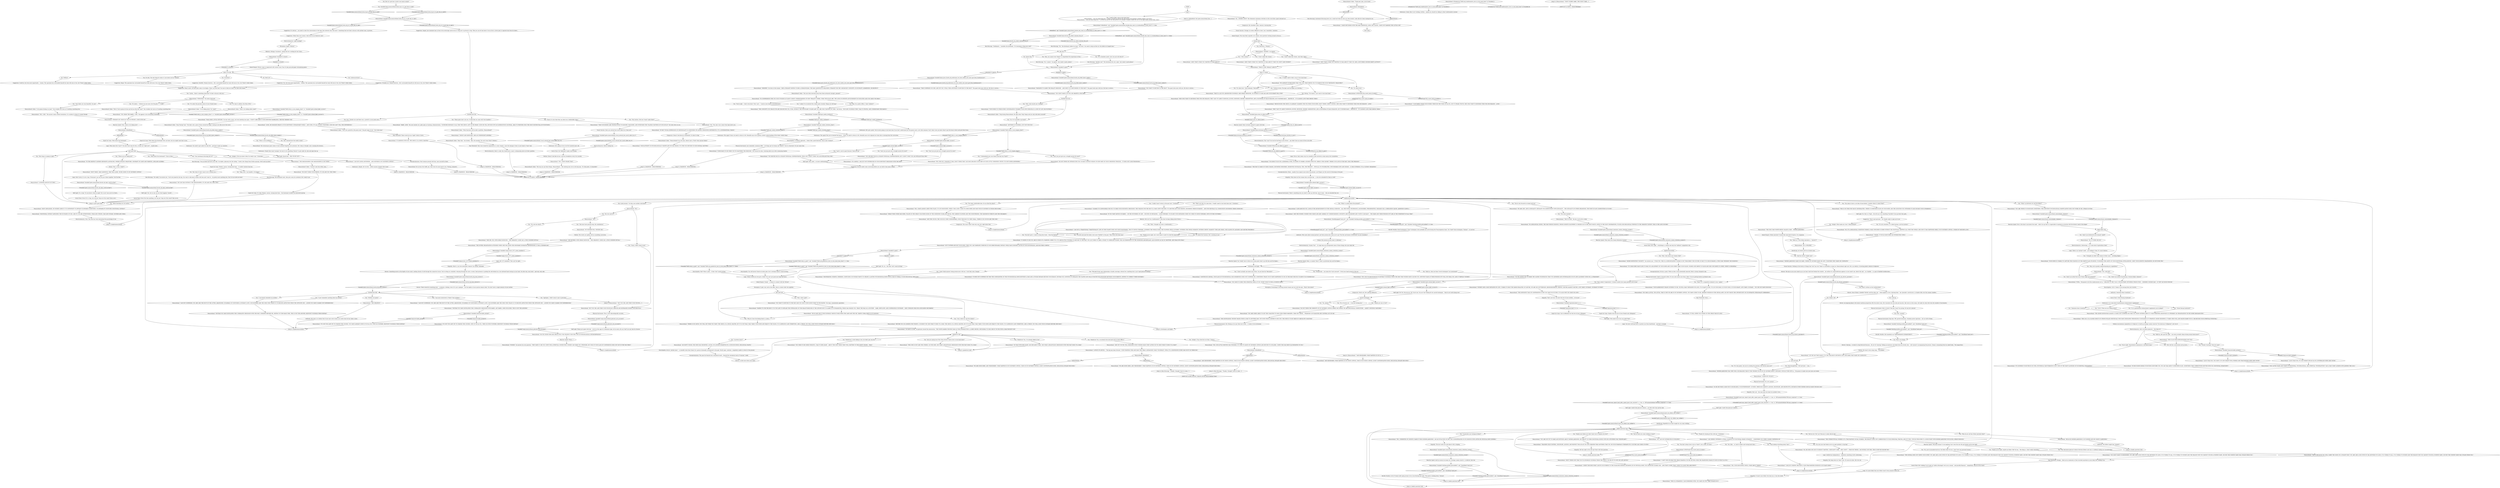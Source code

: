 # MEASUREHEAD / FASCHA DQ
# Ask Measurhead if he knows way to turn back time and have converstaion about True Men in his mum's office.,
# ==================================================
digraph G {
	  0 [label="START"];
	  1 [label="input"];
	  2 [label="Measurehead's Babe: \"What functions will he able to perform, Measurehead?\""];
	  3 [label="Untitled hub (04)"];
	  4 [label="You: \"I like women.\""];
	  5 [label="techniques and kojka"];
	  6 [label="Kim Kitsuragi: \"Another one?\" The lieutenant lets out a sigh. \"Just make it quick please.\""];
	  7 [label="Measurehead: \"YOU DON'T HAVE IT IN YOU. BE GRATEFUL FOR THAT.\""];
	  8 [label="Measurehead: \"PERSONAL?\" He seems bemused."];
	  9 [label="Measurehead's Babe: \"Is he gonna fucking cry, Jean?\" She wrinkles her nose as if smelling something foul."];
	  10 [label="You: \"Where are you taking me?\""];
	  11 [label="You: \"How long is it going to take?\""];
	  12 [label="Measurehead: \"DON'T PANIC, HAM SANDWICH. THAT WAS A JOKE. WE'RE GOING TO MY MOTHER'S OFFICE.\""];
	  13 [label="Measurehead: \"IN FACT VISUAL EXPRESSION OF INDIVIDUALITY IS SOMETHING WE ALWAYS PERCEIVED DIFFERENTLY. IT'S A GENERATIONAL CHASM.\""];
	  14 [label="Endurance: He's going to live to be five hundred years old."];
	  15 [label="You: \"Is Jairzinho your biological father?\""];
	  16 [label="Measurehead: \"THE STEREOTYPICAL WORRIES OF A TRAUMATISED SOCIAL WORKER. THE REALITY DOES NOT CORRESPOND TO YOUR PERSONAL TRAUMA. AND IF IT DID, I WOULD WELCOME IT. A GOOD FIGHT WITH FATHER JAIRZINHO WOULD BE A GREAT HONOUR.\""];
	  17 [label="Measurehead: \"THIS IS BECAUSE YOU STILL CARRY THE SIGNS OF A VIOLENT PAST. YOU ARE LIKE A DOG WITH ITS TAIL BETWEEN ITS LEGS. IT IS VISIBLE TO ALL. IT IS VISIBLE TO WOMEN AND THE REASON WHY YOU HAVEN'T FOUND A WORTHY MATE. OR WHY THE WORTHY MATE WAS STOLEN FROM YOU.\""];
	  18 [label="Reaction Speed: René certainly seemed to agree with that."];
	  19 [label="You: \"I thought you didn't like women of other races -- including Kojkos.\""];
	  20 [label="Logic: You have cold hard facts to protect you from heartbreak -- and that is enough."];
	  21 [label="Measurehead: Variable[\"gates.measurhead_semenese_semen_retention_society\"]"];
	  22 [label="Variable[\"gates.measurhead_semenese_semen_retention_society\"]", shape=diamond];
	  23 [label="!(Variable[\"gates.measurhead_semenese_semen_retention_society\"])", shape=diamond];
	  24 [label="Logic: Intellectual independence -- definitely something worth celebrating."];
	  25 [label="Measurehead: \"IT SEEMS TO ME YOU ARE IN NEED OF A WARNING. HERE IT IS: IT IS ABSOLUTELY POSSIBLE TO RETURN TO THE PAST. YOU JUST NEED TO TAKE A TICKET TO SEREGLEE ISLAND, THE SOUTHERNMOST OF THE SEMENINE ARCHIPELAGO, ALSO KNOWN AS ILE DU FANTÔME. AND WALK INTO PALE.\""];
	  26 [label="You: \"Alright, I'll go check her out then.\" [Leave.]"];
	  27 [label="You: \"Paledriver? Yes, I've already talked to her.\""];
	  28 [label="Measurehead: IsKimHere()"];
	  29 [label="IsKimHere()", shape=diamond];
	  30 [label="!(IsKimHere())", shape=diamond];
	  31 [label="Measurehead: Variable[\"TASK.get_reality_lowdown_done\"]"];
	  32 [label="Variable[\"TASK.get_reality_lowdown_done\"]", shape=diamond];
	  33 [label="!(Variable[\"TASK.get_reality_lowdown_done\"])", shape=diamond];
	  34 [label="Measurehead: \"AND REMEMBER. WHAT HAPPENS IN MY MOM'S OFFICE, STAYS IN MY MOM'S OFFICE. QUIET CONTEMPLATION ENDS, BIOLOGICAL RIVALRY RESUMES.\""];
	  35 [label="Measurehead: IsKimHere()"];
	  36 [label="IsKimHere()", shape=diamond];
	  37 [label="!(IsKimHere())", shape=diamond];
	  38 [label="Jump to: [Kim Kitsuragi: \"\"Finally. I thought I have to come...\"]"];
	  39 [label="Measurehead's Babe: \"Stop *boring* him!\" The babe coils a piece of hair around her finger, staring at you like you're the worst."];
	  40 [label="Measurehead's Babe: \"*You* are a growth in the groin area!\" the girl snaps at you. \"Low-value man.\""];
	  41 [label="Pain Threshold: These words hit you *right* where it hurts."];
	  42 [label="Measurehead: \"WOMEN,\" he answers his own question. \"THEY HATE IT. SEE YOU UNFIT FOR A SPIRITUAL CONNECTION. WOMEN CAN MAKE YOU STRONGER, BUT ONLY IF YOUR LACK OF CONFIDENCE DOES NOT GET IN THE WAY FIRST.\""];
	  43 [label="You: \"No, of course not -- I was just testing you.\""];
	  44 [label="Measurehead: \"MANAGED TO LEARN THE REALITY RHIZOME -- AND NEXT UP IS RETURNING TO THE PAST?\" The giant locks eyes with you. His face is serious..."];
	  45 [label="Measurehead: IsKimHere()  and  Variable[\"gates.measurhead_disable_kim_react_to_turnbacktime_if_seen_once\"] == false"];
	  46 [label="IsKimHere()  and  Variable[\"gates.measurhead_disable_kim_react_to_turnbacktime_if_seen_once\"] == false", shape=diamond];
	  47 [label="!(IsKimHere()  and  Variable[\"gates.measurhead_disable_kim_react_to_turnbacktime_if_seen_once\"] == false)", shape=diamond];
	  48 [label="Suggestion: Othen than race science, what else do you think he's into?"];
	  49 [label="You: \"It's about...\" (Slowly run your eyes over the girls.) \"...*stuff*.\""];
	  50 [label="Esprit de Corps: What about the lieutenant?"];
	  51 [label="Esprit de Corps: Women, racism, turning back time -- it couldn't interest him less."];
	  52 [label="Kim Kitsuragi: The lieutenant nods, then puts away his notebook. He's ready to go."];
	  53 [label="Endurance: Alright, let's do this -- before anyone changes their mind!"];
	  54 [label="You: \"Sex is about *cooperation*. It doesn't matter how many partners you've had.\""];
	  55 [label="Empathy: That's not true. You have the love of your mother... or do you?"];
	  56 [label="Measurehead: \"SO HE DID WHAT A MAN MUST. HE BECAME A *COUNTERWEIGHT*. OF IRON. THROUGH SCARCITY, ASCESIS, DISCIPLINE, AND RESPECTFUL DISTANCE EVERY FATHER SHOULD HAVE FOR HIS SON.\""];
	  57 [label="Measurehead: \"FATHER JAIRZINHO WAS VERY WISE. HE REALISED THAT IF THE TENDER TOUCH OF MY MOTHER WASN'T OPPOSED I WOULD TURN INTO A...\" He pauses to make sure your eyes are locked."];
	  58 [label="Measurehead: \"GREAT TIMES WERE HAD HERE, FILLING IN THE GREAT COLOURING BOOK OF THE SEMENINE FLORA AND FAUNA. THE CARRION FLOWERS AND THE MONOTREMES. THE MANGROVE FORESTS AND THE MEGABATS.\""];
	  59 [label="Conceptualization: Hmm... maybe if you inquire more about the present, you'll figure out the secret of returning to the past."];
	  60 [label="You: \"What's up between you and the babes?\""];
	  61 [label="You: \"S.R.S.? What are you talking about?\""];
	  62 [label="Measurehead: \"I JUST TOLD YOU. IT’S NOT MEANT FOR AN AL-GUL ENTHRALLED MIND LIKE YOURS.\""];
	  63 [label="Jump to: [mightymeasurehub]"];
	  64 [label="Jump to: [mightymeasurehub]"];
	  65 [label="Measurehead: \"CLEARLY IT IS IMPOSSIBLE FOR YOU TO SHED YOUR NEUROTIC OBSESSION. THIS WAILING FOR THE PAST IS A TASK UNFIT FOR MEN. IT IS BETTER LEFT FOR WIDOWS, MOURNING THEIR HUSBANDS -- AND FOR MENTALLY ILL COMMUNISTS MOURNING THEIR COMMUNE.\""];
	  66 [label="first pale hub"];
	  67 [label="Measurehead: \"I HAVE RETURNED WITH THE HAM SANDWICH. LOOK, HE IS ALIVE. I HAVE NOT HARMED THIS LITTLE COP.\""];
	  68 [label="You: \"I need to find a way to turn back time.\"\n\"Measurehead...\" (Let you head hang low.) \"I think I screwed up and let the only person rich enough to explain reality to me leave.\"\n\"Measurehead...\" (Let you head hang low.) \"I screwed up and let the only person rich enough to explain reality but not so rich light bends around them, leave.\""];
	  69 [label="Measurehead: \"DO NOT THINK ME INTRODUCING YOU TO RACE SCIENCE MEANS I'M NOW PART OF YOUR *GROWING* PROCESS -- IT DOES NOT LOOK PROMISING.\""];
	  70 [label="You: How do I get him to talk to me mano-a-mano?"];
	  71 [label="You: Variable[\"plaza.measurehead_facha_dq_wc_to_get_him_to_talk\"]"];
	  72 [label="Variable[\"plaza.measurehead_facha_dq_wc_to_get_him_to_talk\"]", shape=diamond];
	  73 [label="!(Variable[\"plaza.measurehead_facha_dq_wc_to_get_him_to_talk\"])", shape=diamond];
	  74 [label="Measurehead: Variable[\"plaza.measurehead_facha_dq_wc_to_get_him_to_talk\"]"];
	  75 [label="Variable[\"plaza.measurehead_facha_dq_wc_to_get_him_to_talk\"]", shape=diamond];
	  76 [label="!(Variable[\"plaza.measurehead_facha_dq_wc_to_get_him_to_talk\"])", shape=diamond];
	  77 [label="You: (Lie.) \"Earlier you said there was a 'growth' in your groin area...\""];
	  78 [label="Jump to: [MAINHUB - MEASUREHUB]"];
	  79 [label="Measurehead: \"INGEST AND DEFECATE, LIKE AN OVERWEIGHT AMOEBA.\""];
	  80 [label="Jump to: [MAINHUB - MEASUREHUB]"];
	  81 [label="Measurehead: \"NO.\""];
	  82 [label="Empathy: Here's a son who absolutely *adores* his mother. Adorable!"];
	  83 [label="Half Light: Please just agree with him -- you're in the cage of a Semenese tiger. At his mercy. He can *end* you any time he chooses."];
	  84 [label="You: \"I really *must* return to the past now.\" (Continue.)"];
	  85 [label="Measurehead: \"LOOK AROUND YOU. LOOK AT THE ADVANCEMENTS IN THE SEXUAL SCIENCES -- ALL THE NOVEL TECHNIQUES, ACCESSORIES, PRESERVATIVES, MASSAGE OILS, LUBRICATION SALVES, ABORTION CLINICS...\""];
	  86 [label="Measurehead: Variable[\"plaza.fascha_dq_asked_someone_the_q\"]"];
	  87 [label="Variable[\"plaza.fascha_dq_asked_someone_the_q\"]", shape=diamond];
	  88 [label="!(Variable[\"plaza.fascha_dq_asked_someone_the_q\"])", shape=diamond];
	  89 [label="Perception (Sight): Tattoos?"];
	  90 [label="Measurehead: \"WE CAN TALK WITHOUT THE PAEDOMORPH. IT'S ME AND YOU THIS TIME.\""];
	  91 [label="You: \"Can Lieutenant Kitsuragi join us?\""];
	  92 [label="Measurehead: \"IT WILL SERVE YOU POORLY IN THE GREAT WAR OF LOVE.\""];
	  93 [label="You: \"Culture-victory. The kipts and the Kojkos are showing...\""];
	  94 [label="Half Light: Who needs love if you can wield *fear*."];
	  95 [label="Visual Calculus: Nothing in the history of things that *are* has ever *been* as monolithic as Jean-Luc Measurehead right now. He is an obelisk. A towering phallic obelisk of willpower."];
	  96 [label="Jump to: [daddy questions hub]"];
	  97 [label="Measurehead: \"THIS DENIAL DOES NOT SERVE YOUR SPIRIT. YOU ARE LIKE A DOG WITH ITS TAIL BETWEEN ITS LEGS. IT IS VISIBLE TO ALL. IT IS VISIBLE TO WOMEN AND THE REASON WHY YOU HAVEN'T FOUND A WORTHY MATE. OR WHY THE WORTHY MATE WAS STOLEN FROM YOU.\""];
	  98 [label="Logic: No-no, Gary seems way too scientific to get involved in some messy love conundrum."];
	  99 [label="Measurehead: Variable[\"plaza.rene_its_About_love\"]"];
	  100 [label="Variable[\"plaza.rene_its_About_love\"]", shape=diamond];
	  101 [label="!(Variable[\"plaza.rene_its_About_love\"])", shape=diamond];
	  102 [label="Measurehead: Variable[\"plaza.lorryman_fascha_rc_scss\"]"];
	  103 [label="Variable[\"plaza.lorryman_fascha_rc_scss\"]", shape=diamond];
	  104 [label="!(Variable[\"plaza.lorryman_fascha_rc_scss\"])", shape=diamond];
	  105 [label="Physical Instrument: There's something else you need to clear up with him, man to man -- why you knocked him out."];
	  106 [label="You: \"Apologies, I didn't mean to get so personal.\""];
	  107 [label="Measurehead: \"I AM NOT SURPRISED. YOU ARE LIKE THE RUNT OF THE LITTER, ABANDONED. INCAPABLE OF NURTURING A WOMAN'S LOVE. OUR MOTHERS ARE THE ONES WHO TEACH US TO RECEIVE AFFECTION FROM THE OPPOSITE SEX -- A BOND YOU HAVE CLEARLY NOT EXPERIENCED.\""];
	  108 [label="Measurehead: (Variable[\"yard.cuno_report_back_after_speed_quest_hub_reached\"] == true  or  XPStandardSetBool(\"XP.cuno_suspicion\") == true)"];
	  109 [label="(Variable[\"yard.cuno_report_back_after_speed_quest_hub_reached\"] == true  or  XPStandardSetBool(\"XP.cuno_suspicion\") == true)", shape=diamond];
	  110 [label="!((Variable[\"yard.cuno_report_back_after_speed_quest_hub_reached\"] == true  or  XPStandardSetBool(\"XP.cuno_suspicion\") == true))", shape=diamond];
	  111 [label="You: \"Maybe your father just didn't know how to express his love?\""];
	  112 [label="You: \"Yes, khm... so, back to babes and turning back time...\""];
	  113 [label="Interfacing: An honest job for an honest man."];
	  114 [label="You: \"It's about the Suzerain. He's counting on me.\""];
	  115 [label="Measurehead: \"AND REMEMBER. WHAT HAPPENS IN MY MOM'S OFFICE, STAYS IN MY MOM'S OFFICE. QUIET CONTEMPLATION ENDS, BIOLOGICAL RIVALRY RESUMES.\""];
	  116 [label="You: \"Paledriver? Yes, we already discussed pale and its many effects.\""];
	  117 [label="Jump to: [IsKimHere() && gates.measurhead_disa ...]"];
	  118 [label="Encyclopedia: Ah yes, 'protein mass' -- a scientific term from Graad, for a person terminally overexposed to the pale. Mouth open, catatonic, completely unable to return to the present."];
	  119 [label="You: \"Oh, did she retire?\""];
	  120 [label="Horrific Necktie: Novel techniques? *Your* techniques were probably last novel during the Franconigerian times. You *need* those techniques, *bratan* -- to survive!"];
	  121 [label="You: \"Your babes are very beautiful. I'm sad.\""];
	  122 [label="You: \"But what if I don't want to do it without you...\""];
	  123 [label="Measurehead: \"THE ONLY MAN WORTH BEING CALLED A MAN -- FATHER JAIRZINHO.\""];
	  124 [label="Inland Empire: Father Jairzinho? Sounds like some kind of mystic. Or a magician."];
	  125 [label="Half Light: No, this is a *trap*... He will say or do something *horrible* if you go down this path..."];
	  126 [label="You: Shake it off."];
	  127 [label="Measurehead: \"I CAN'T SEE OR HEAR THE GREAT EXAMPLE YOU'RE SETTING OVER THE DEAFENING ROAR OF YOUR CO-PILOT, AL GUL.\""];
	  128 [label="Horrific Necktie: A lot of *semen talk* going around, but no one blowing any loads. This party's winding down, *bratan*."];
	  129 [label="Measurehead: \"YOU DON'T HAVE TO REMEMBER. YOU ARE LIKE A DOG WITH ITS TAIL BETWEEN ITS LEGS. IT IS VISIBLE TO ALL. IT IS VISIBLE TO WOMEN AND THE REASON WHY YOU HAVEN'T FOUND A WORTHY MATE. OR WHY THE WORTHY MATE WAS STOLEN FROM YOU.\""];
	  130 [label="Measurehead: \"THE S.R.S. IS A CLOSED GROUP OF STRONG-WILLED INDIVIDUALS WHO HAVE DEDICATED THEMSELVES TO BUILDING UP STRATEGIC SEMEN RESERVES. IT TAKES IRON WILL AND RAZOR-SHARP FOCUS. FAR BEYOND YOUR SPIRITUAL POTENTIAL.\""];
	  131 [label="Measurehead: Variable[\"gates.measurhead_semenokojkic_chimera\"]"];
	  132 [label="Variable[\"gates.measurhead_semenokojkic_chimera\"]", shape=diamond];
	  133 [label="!(Variable[\"gates.measurhead_semenokojkic_chimera\"])", shape=diamond];
	  134 [label="You: \"How did this conversation end up here...\""];
	  135 [label="Jump to: [techniques and kojka]"];
	  136 [label="Jump to: [mightymeasurehub]"];
	  137 [label="Measurehead: Variable[\"gates.measurehead_know_his_father_was_welder\"]"];
	  138 [label="Variable[\"gates.measurehead_know_his_father_was_welder\"]", shape=diamond];
	  139 [label="!(Variable[\"gates.measurehead_know_his_father_was_welder\"])", shape=diamond];
	  140 [label="Jump to: [paledriver hub]"];
	  141 [label="Endurance: Seems like it isn't working, bröther... maybe you should try talking to other traditionalists instead."];
	  142 [label="Jump to: [Measurehead: \"\"DON'T WORRY, BABE. THIS WON'T TAKE...\"]"];
	  143 [label="Jump to: [Measurehead: \"\"AND REMEMBER. WHAT HAPPENS IN MY M...\"]"];
	  144 [label="You: \"Wait, what exactly am I lacking?\""];
	  145 [label="Measurehead: \"YOU DID BEST ME IN A VIOLENT PHYSICAL CONFRONTATION, BUT I DON'T *OWE* YOU AN INTELLECTUAL ONE.\""];
	  146 [label="You: \"These pants don't suit you. It looks like you come with *love handles*.\""];
	  147 [label="Measurehead: \"THE ENTIRE ORGANISATION ATTENDED WHEN SHE WAS GIVEN THE HONORARY ENGRAVED PAPERWEIGHT. IT WAS A TENDER DAY.\""];
	  148 [label="Measurehead: \"I'M GOING TO DO YOU A KINDNESS, PUPA. I'M GOING TO SHARE A SECRET WITH YOU. HERE IS THE SECRET: THERE IS NO LOVE IN THE PAST. ONLY THE PRESENT.\""];
	  149 [label="You: \"Maybe just one or two?\""];
	  150 [label="You: \"Win what exactly?\""];
	  151 [label="Measurehead: Variable[\"TASK.get_reality_lowdown\"]"];
	  152 [label="Variable[\"TASK.get_reality_lowdown\"]", shape=diamond];
	  153 [label="!(Variable[\"TASK.get_reality_lowdown\"])", shape=diamond];
	  154 [label="Measurehead: Variable[\"gates.measurhead_fascha_dq_didnt_know_reality\"]"];
	  155 [label="Variable[\"gates.measurhead_fascha_dq_didnt_know_reality\"]", shape=diamond];
	  156 [label="!(Variable[\"gates.measurhead_fascha_dq_didnt_know_reality\"])", shape=diamond];
	  157 [label="Jump to: [MAINHUB - MEASUREHUB]"];
	  158 [label="Kim Kitsuragi: \"No really,\" he assures you, \"we're not joined by the hip. You want to talk about women with him and I want to... do pretty much anything else. Don't let me hold you back.\""];
	  159 [label="Half Light: It's a trap!! No one knows what he might *do to you* once you're in there..."];
	  160 [label="Esprit de Corps: What about the lieutenant? He's not here, but you might want him to join..."];
	  161 [label="Esprit de Corps: It's okay. Women, racism, turning back time -- the lieutenant wouldn't be interested anyway."];
	  162 [label="Measurehead: \"YOUR AGREEMENT MEANS NOTHING TO ME. YOU'RE A MAN *DEFEATED* BY LOVE. IT IS PLAIN TO SEE. IT IS IN YOUR FACE, IN YOUR VOICE, IN YOUR HEART. LOVE TAKES COURAGE -- YOU DID NOT HAVE ENOUGH.\""];
	  163 [label="Measurehead: Variable[\"reputation.kim\"] >= 1"];
	  164 [label="Variable[\"reputation.kim\"] >= 1", shape=diamond];
	  165 [label="!(Variable[\"reputation.kim\"] >= 1)", shape=diamond];
	  166 [label="Measurehead: \"I DIDN'T BECOME WHAT I AM BY SUCCUMBING TO THE PLEASURE-SEEKING DEMANDS OF MY PHYSICAL BODY. YOU HOWEVER CLEARLY DID -- AND THAT'S MORE THAN I NEED TO CLOSE THIS ARGUMENT.\""];
	  167 [label="Empathy: It wasn't your father who beat you, it was the world."];
	  168 [label="Measurehead: \"INSTEAD YOU HAVE DEVELOPED THIS UNHEALTHY OBSESSION WITH BABES. ANY BABES, MINE INCLUDED. THIS IS NOT THE ANSWER.\""];
	  169 [label="You: \"I can barely remember my mother.\""];
	  170 [label="Measurehead: \"YOU HAVE TO SHED THIS INFANTILE SHELL IF YOU *EVER* WISH TO FIND A WORTHY MATE.\""];
	  171 [label="You: \"Why do I have the feeling there's a catch...\""];
	  172 [label="Measurehead: \"BEFORE YOU GO LOOKING FOR TICKETS, I SUGGEST YOU SEE WHAT IT DOES TO A MAN. THE GHOUL IS A CRUEL MASTER, BUT IT IS NOT PALE. PALE TAKES YOUR MIND AND REJECTS THE FLESH. IT IS CAPRICIOUS AND TERRIFYING, LIKE A VIRGIN. YOU WILL LOSE YOUR COURAGE BEFORE HER FACE.\""];
	  173 [label="Measurehead: \"YES. OUR LITTLE MEETING HAS FINISHED. IT'S TIME TO LEAVE MY MOTHER'S OFFICE AND RETURN TO OUR JOBS. I HOPE THIS HAS BEEN ILLUMINATING TO YOU.\""];
	  174 [label="Measurehead: \"WE ARE DONE HERE. AND *REMEMBER*, WHAT HAPPENS IN MY MOTHER'S OFFICE, STAYS IN MY MOTHER'S OFFICE. QUIET CONTEMPLATION ENDS, BIOLOGICAL RIVALRY RESUMES.\""];
	  175 [label="Measurehead: \"YOU WANT TO RETURN TO THE PAST?\" The giant locks eyes with you. His face is serious..."];
	  176 [label="Measurehead: \"YES. FOR YOU I IMAGINE IT WAS. DON'T THINK THAT I AM NOW OBLIGED TO BE PART OF YOUR LITTLE *GROWING* SPURT. IT IS NOT GOING ANYWHERE.\""];
	  177 [label="Measurehead's Babe: \"Hear that,\" she shrieks, \"like a fat amoeba! You can't even *fuck*! Pathetic.\""];
	  178 [label="Measurehead: \"SO... WOMEN, HUH?\" The Semenese supraman stretches on the couch like a giant tattooed cat."];
	  179 [label="women hub"];
	  180 [label="You: (Look around.) \"So does your mother work here?\""];
	  181 [label="Measurehead: \"MY MOTHER WILL *NEVER* DIE.\""];
	  182 [label="Untitled hub (08)"];
	  183 [label="You: \"I admit I've re-entered this reality quite recently. Things are still hazy.\""];
	  184 [label="Measurehead: The statueesque giant seems to have already forgotten your presence. He's deep in thought, eyes scanning the horizon..."];
	  185 [label="Measurehead: \"IT SADDENS EVEN ME. THE GHOUL IS A CRUEL MASTER.\""];
	  186 [label="You: \"It's time to address the Men of Wö.\""];
	  187 [label="Measurehead: \"PERHAPS WE *SHOULD* TALK IN PRIVATE. COME WITH ME.\""];
	  188 [label="Kim Kitsuragi: \"You go ahead and have your talk,\" he replies, glancing over the railing. \"I need a few things from Frittte anyways. We'll catch up later.\""];
	  189 [label="Measurehead: Variable[\"whirling.necktie_personified\"]  and  CheckItem(\"neck_tie\")"];
	  190 [label="Variable[\"whirling.necktie_personified\"]  and  CheckItem(\"neck_tie\")", shape=diamond];
	  191 [label="!(Variable[\"whirling.necktie_personified\"]  and  CheckItem(\"neck_tie\"))", shape=diamond];
	  192 [label="You: \"Thanks for sharing all this with me.\" (Continue.)"];
	  193 [label="Electrochemistry: Interesting... is it some kind of aphrodisiac then?"];
	  194 [label="You: \"I don't think anyone's being promiscuous with me. I wish they were, though.\""];
	  195 [label="Reaction Speed: Hmm, so maybe *that's* what's up between him and the Kojkas..."];
	  196 [label="Jump to: [daddy questions hub]"];
	  197 [label="Jump to: [mightymeasurehub]"];
	  198 [label="You: \"You don't get it. I need to bring disco back -- from the Thirties.\""];
	  199 [label="Measurehead: \"MAYBE IT'S FOR THE BEST. IT IS TOO LATE TO EXPLAIN THE INTRICACIES OF THE REALITY-RHIZOME IF THE OPPORTUNITY TO LEARN ITS FUNDAMENTAL TERMS HAS PASSED YOU. TREAT THE PALE AS A MYSTERY -- DARK, REPULSIVE, AND SURPRISINGLY MUNDANE -- LIKE CURDLING MILK OR A MOULDING NECTARINE.\""];
	  200 [label="Endurance: This again? But you've learned the basics... Guess we need to return to Mr. Monolith once we've figured out what else is missing from the curriculum."];
	  201 [label="Measurehead: Variable[\"gates.mhead_fight_success\"]"];
	  202 [label="Variable[\"gates.mhead_fight_success\"]", shape=diamond];
	  203 [label="!(Variable[\"gates.mhead_fight_success\"])", shape=diamond];
	  204 [label="You: \"Can't you just give me a straight answer for once?\""];
	  205 [label="Measurehead: \"YOUR ATTEMPT TO PSYCHOLOGICALLY MANIPULATE ME HAS FAILED. IT'S TIME YOU RETURN TO YOUR MENIAL MATTERS.\""];
	  206 [label="Electrochemistry: Better looking too."];
	  207 [label="Measurehead: \"YES.\""];
	  208 [label="Measurehead: \"SHE DID, YES. WITH GREAT HONOURS -- THE GREATEST, SOME SAY. A TRUE MODERN RITUAL.\""];
	  209 [label="You: \"Sorry, I didn't mean to pry.\""];
	  210 [label="Reaction Speed: Wome...?"];
	  211 [label="Measurehead: \"AND? THAT'S WHAT YOU WANTED TO TALK ABOUT? THAT YOU DON'T LIKE WOMEN?\""];
	  212 [label="what is it about"];
	  213 [label="You: \"What's so great about the present?\""];
	  214 [label="Measurehead: Variable[\"gates.mhead_fight_success\"]"];
	  215 [label="Variable[\"gates.mhead_fight_success\"]", shape=diamond];
	  216 [label="!(Variable[\"gates.mhead_fight_success\"])", shape=diamond];
	  217 [label="Measurehead: \"TO COMPREHEND TIME YOU MUST POSSESS AT LEAST A BASIC UNDERSTANDING OF HOW *REALITY* WORKS, WHAT THE RULES ARE. THE LOOK OF INFINITE ASTOUNDMENT IN YOUR EYES SAYS YOU HAVE *NO IDEA*.\""];
	  218 [label="Untitled hub (02)"];
	  219 [label="Measurehead: \"TO THE DEEPEST CAVERNS BENEATH LA ROYAUME, WHERE EYELESS CREATURES, IGNORANT OF LIGHT AND WARMTH, LURK AND SLITHER.\""];
	  220 [label="Shivers: An imposing figure with almost mythical proportions fills the entire room. He's hunched over the sink and muscles, like waves on the ocean, roll under his skin with even the smallest of movements."];
	  221 [label="Electrochemistry: This *can't* be true for the Racist Lorry Driver -- guy didn't have an ounce of love in his life!"];
	  222 [label="Jump to: [Measurehead: \"\"BUT YOU DID. AND THEN YOUR TESTICL...\"]"];
	  223 [label="Measurehead: \"SHAME. IT WOULD HAVE BEEN AN INTERESTING TOPIC.\""];
	  224 [label="Measurehead: \"DESPERATION. WISHFUL THINKING. CONFUSION. NO WOMAN WANTS TO CREATE A LASTING PSYCHOSEXUAL BOND WITH A MAN IN THRALL TO HIS BIOLOGICAL IMPULSES.\""];
	  225 [label="Measurehead: Variable[\"gates.mhead_fight_success\"]"];
	  226 [label="Variable[\"gates.mhead_fight_success\"]", shape=diamond];
	  227 [label="!(Variable[\"gates.mhead_fight_success\"])", shape=diamond];
	  228 [label="Measurehead: \"IF YOU WANT ADVICE ON BABES -- OR THE MYSTERIES OF LIFE -- OR EVEN ON REVACHOL -- LOOK FORWARD. TO ESCAPE YOUR DEFEATED STATE YOU NEED TO MOVE FORWARD. ONTO FUTURE VICTORIES.\""];
	  229 [label="Measurehead: \"NO.\" The calm voice comes from high above you."];
	  230 [label="Measurehead's Babe: \"Measurehead's his own man, doesn't give a *fuck* what anyone thinks!\""];
	  231 [label="Visual Calculus: Strange, he seems different in here. Less 'monolithic' somehow."];
	  232 [label="Measurehead: Variable[\"cargo.evrart_2372_union_members\"]"];
	  233 [label="Variable[\"cargo.evrart_2372_union_members\"]", shape=diamond];
	  234 [label="!(Variable[\"cargo.evrart_2372_union_members\"])", shape=diamond];
	  235 [label="Measurehead: Variable[\"cargo.measurehead_physinst_not_accurate\"]"];
	  236 [label="Variable[\"cargo.measurehead_physinst_not_accurate\"]", shape=diamond];
	  237 [label="!(Variable[\"cargo.measurehead_physinst_not_accurate\"])", shape=diamond];
	  238 [label="mightymeasurehub"];
	  239 [label="Reaction Speed: What about the Semen Retention Society?"];
	  240 [label="Physical Instrument: Just remember, minimum effort -- let things get too brainy and *BANG*! You're a binoclard. No one wants that."];
	  241 [label="Measurehead: Variable[\"gates.measurhead_fascha_dq_didnt_know_reality\"]"];
	  242 [label="Variable[\"gates.measurhead_fascha_dq_didnt_know_reality\"]", shape=diamond];
	  243 [label="!(Variable[\"gates.measurhead_fascha_dq_didnt_know_reality\"])", shape=diamond];
	  244 [label="You: \"It's about the peculiar nature of your friends here.\""];
	  245 [label="You: \"What about the lieutenant?\" (Turn to Kim.)"];
	  246 [label="Logic: Don't worry, it's not a trap. *Everyone* can see you go in there together. You'll be fine."];
	  247 [label="Measurehead: \"SPOKEN LIKE A MAN DEFEATED BY LOVE. UNABLE TO FACE THE HARSH REALITIES OF NATURE. WE ARE SKY, BUTTERFLIES, RHODODENDRONS, RHINOS. NATURE AGAINST NATURE. LOVE TAKES COURAGE. COURAGE TO FIGHT.\""];
	  248 [label="Measurehead: \"YOU HAD A LITTLE. TOO LITTLE. THAT IS WHY WE ARE IN MY MOTHER'S OFFICE. YOU HAVE COME TO ME, SEEKING WISDOM IN THE SEXUAL ARTS. DO NOT WASTE THIS OPPORTUNITY ON SYCOPHANTIC PERSONALITY MIRRORING.\""];
	  249 [label="Inland Empire: The room feels soporific in its silence, dust particles twirling around in the air..."];
	  250 [label="Measurehead: \"WE ALREADY ESTABLISHED THAT. TELL ME, WHAT DRIVES YOU TO SEARCH FOR SUCH *FANTASTIC* MEASURES?\""];
	  251 [label="Conceptualization: He has a point. While an idea is born potentially immortal, flesh is always doomed to die."];
	  252 [label="daddy questions hub"];
	  253 [label="Jump to: [daddy questions hub]"];
	  254 [label="You: Look up."];
	  255 [label="Pain Threshold: Strange... there are no memories of that recorded anywhere in your body. He's making it up."];
	  256 [label="Measurehead: \"INSTEAD YOU HAVE DEVELOPED THIS UNHEALTHY OBSESSION WITH THE PAST. STANDING BEFORE ME, HOPING TO TURN BACK TIME. THIS IS NOT THE ANSWER. REINVENT YOURSELF FROM DEFEAT.\""];
	  257 [label="Measurehead: \"PUPA...\" He pauses to let the condescension set in. \"I BELONG TO THE *S.R.S.* INVOLUNTARY OFFSPRING PRODUCTION -- CHIMERIC OR REGULAR -- IS *NOT* AN ISSUE FOR ME.\""];
	  258 [label="Jump to: [Kim Kitsuragi: \"\"Finally. I thought I have to come...\"]"];
	  259 [label="Measurehead: \"LOOK, HIS RAVAGED BRAIN IS STUCK BETWEEN UNIMAGINARY WORLD -- AND OURS. IT'S ALL FUSING TOGETHER. SOON HE CAN'T TELL THE DIFFERENCE.\""];
	  260 [label="Measurehead: Variable[\"gates.measurehead_viscal_noticed_how_much_taller_he_is\"]"];
	  261 [label="Variable[\"gates.measurehead_viscal_noticed_how_much_taller_he_is\"]", shape=diamond];
	  262 [label="!(Variable[\"gates.measurehead_viscal_noticed_how_much_taller_he_is\"])", shape=diamond];
	  263 [label="Physical Instrument: This is *not* physiologically accurate..."];
	  264 [label="Measurehead: \"IN A BIOLOGICAL SENSE, THE MAN WHOSE ESSENCE, WHOSE GENETIC BLUEPRINT, IS PASSED ON TO THE MOST HOSTS, DOWN TO THE MOST GENERATIONS, FULFILS HIS BIOLOGICAL PURPOSE TO THE GREATEST EXTENT. THIS IS THE LOVE VICTORY.\""];
	  265 [label="mightymeasurehub"];
	  266 [label="You: \"Wait, what about your Semen Club?\""];
	  267 [label="Suggestion: What's more, all these girls seem to be Kojkos. What's up with that? You have to find out what's his deal with Graad..."];
	  268 [label="Measurehead's Babe: \"What is he talking about, Jean?\""];
	  269 [label="Measurehead: \"YOU MEAN THE BABES. I SEE.\" He appears to be calculating something."];
	  270 [label="Measurehead: \"THE PAEDOMORPH? THE PAEDOMORPH IS NOT HERE.\""];
	  271 [label="Jump to: [mightymeasurehub]"];
	  272 [label="Measurehead: IsTHCFixed(\"the_waste_land_of_reality\")"];
	  273 [label="IsTHCFixed(\"the_waste_land_of_reality\")", shape=diamond];
	  274 [label="!(IsTHCFixed(\"the_waste_land_of_reality\"))", shape=diamond];
	  275 [label="Measurehead: \"RENOUNCING THE GHOUL IS ALREADY CLEARING THE FOG FROM YOUR MIND. DON'T THINK I DIDN'T NOTICE. MEN ONLY WANT TO REVERSE TIME FOR ONE REASON -- LOVE.\""];
	  276 [label="You: \"There *is* a competitive element to sex, I agree.\""];
	  277 [label="Esprit de Corps: You've definitely lost the love of your colleagues."];
	  278 [label="Measurehead: \"COMPLETE *PUSSY*.\""];
	  279 [label="Reaction Speed: 'Personal trauma'? Is he implying *you* were the one who got beaten up by your dad?"];
	  280 [label="You: \"Aren't you afraid of producing a Semeno-Kojkic chimera?\""];
	  281 [label="You: \"Is it a performance enhancement supplement you're taking?\""];
	  282 [label="Measurehead: Variable[\"character.habit_alcohol\"]"];
	  283 [label="Variable[\"character.habit_alcohol\"]", shape=diamond];
	  284 [label="!(Variable[\"character.habit_alcohol\"])", shape=diamond];
	  285 [label="Authority: Who cares about sexual partners and their promiscuity when you've got *the fate and honour of Revachol* on your shoulders?"];
	  286 [label="You: \"Stop making everything about *me*.\""];
	  287 [label="Half Light: No, no... this does *not* sound inviting!"];
	  288 [label="Measurehead: \"OR GO AND SEE IT FOR YOURSELF. WATCH IT RISE FROM THE SAND AND THE SKY, TAKING CORAL REEFS IN ITS BOSOM.\""];
	  289 [label="You: \"Are you saying one of the *lorry drivers* knows how to turn back time?\""];
	  290 [label="Measurehead: \"WE ARE DONE HERE. AND *REMEMBER*, WHAT HAPPENS IN MY MOTHER'S OFFICE, STAYS IN MY MOTHER'S OFFICE. QUIET CONTEMPLATION ENDS, BIOLOGICAL RIVALRY RESUMES.\""];
	  291 [label="Measurehead's Babe: \"The way you say those things, Measurehead...\" Her adoring eyes rest on the big man. \"It's like poetic. So beautiful!\""];
	  292 [label="You: \"But she used to?\""];
	  293 [label="Measurehead: \"AND? THAT'S WHAT YOU WANTED TO TALK ABOUT? THAT YOU ARE A DISTURBED GENDER PARITY ACTIVIST?\""];
	  294 [label="Measurehead: \"EMOTIONAL CONTACT AMPLIFIES THE ECSTASIES OF SEX. LIKE IVY, WE ARE INTERTWINED. WEAK AND STRONG, MAN AND WOMAN, MOTHER AND CHILD."];
	  295 [label="You: \"Hey, I'm a police officer, I know *plenty*!\""];
	  296 [label="Endurance: This again? Guess we need to return to Mr. Monolith once we've gotten a better understanding of the whole 'reality thing'."];
	  297 [label="Jump to: [MAINHUB - MEASUREHUB]"];
	  298 [label="Half Light: Knock him... THE *FUCK* OUT!"];
	  299 [label="Encyclopedia: A studious approach... Seems like a good direction. Turn it into *science*!"];
	  300 [label="Jump to: [MAINHUB - MEASUREHUB]"];
	  301 [label="Measurehead: \"WE DON'T NEED YOUR FRIEND. IT'S ME AND YOU THIS TIME.\""];
	  302 [label="You: (Nod first.) \"Women.\""];
	  303 [label="Measurehead: \"I CAN BARELY HEAR YOUR WORDS THROUGH THE VOICE OF AL-GUL, BUT IT SPEAKS TRUTH. MEN ONLY WANT TO REVERSE TIME FOR ONE REASON -- LOVE.\""];
	  304 [label="Pain Threshold: Ouch..."];
	  305 [label="Measurehead: Variable[\"gates.measurhead_fascha_dq_shivers_jairzinho\"]"];
	  306 [label="Variable[\"gates.measurhead_fascha_dq_shivers_jairzinho\"]", shape=diamond];
	  307 [label="!(Variable[\"gates.measurhead_fascha_dq_shivers_jairzinho\"])", shape=diamond];
	  308 [label="Volition: He wasn't even using soap... *incredible*."];
	  309 [label="Empathy: How sad -- this man only ever knew his mother's love..."];
	  310 [label="Measurehead: Variable[\"whirling.necktie_personified\"]  and  CheckItem(\"neck_tie\")"];
	  311 [label="Variable[\"whirling.necktie_personified\"]  and  CheckItem(\"neck_tie\")", shape=diamond];
	  312 [label="!(Variable[\"whirling.necktie_personified\"]  and  CheckItem(\"neck_tie\"))", shape=diamond];
	  313 [label="Measurehead: \"BECAUSE FATHER JAIRZINHO IS MY FATHER AND HIS NAME IS JAIRZINHO.\""];
	  314 [label="You: \"No, you've misunderstood me. My father didn't hit me. I don't have any personal trauma.\""];
	  315 [label="You: \"Maybe you're right, maybe my father *did* hit me... The thing is, I don't really remember.\""];
	  316 [label="You: \"I can't remember anything about my mother.\""];
	  317 [label="Measurehead: \"NO. IT TURNS ME ON.\""];
	  318 [label="Measurehead: \"YOUR MIND IS UNABLE TO CAPTURE THE NUANCES OF THIS PARTICULAR SITUATION. IT EXCEEDS THE LIMITS OF YOUR EMOTIONAL INTELLIGENCE. *AND* YOUR GENETIC IMAGINATION. DO NOT EVEN TRY. \""];
	  319 [label="You: \"Hey, you're greatly underestimating my capabilities!\""];
	  320 [label="Savoir Faire: Street Racing Syndicate?"];
	  321 [label="Measurehead: Variable[\"gates.measurhead_fascha_dq_mum_shivers\"]"];
	  322 [label="Variable[\"gates.measurhead_fascha_dq_mum_shivers\"]", shape=diamond];
	  323 [label="!(Variable[\"gates.measurhead_fascha_dq_mum_shivers\"])", shape=diamond];
	  324 [label="Shivers: There should be something here -- a memory, a feeling, even if it's just a glimpse -- but the depths of your psyche remain silent. You don't have a single memory of your mother."];
	  325 [label="Electrochemistry: Sounds *fun* -- it's high time you incorporated some of these things into your daily life."];
	  326 [label="Jump to: [mightymeasurehub]"];
	  327 [label="You: \"I'm sure your dad thinks you're an apex predator. A top dog.\""];
	  328 [label="Jump to: [mightymeasurehub]"];
	  329 [label="Savoir Faire: Even if he tries anything, you can just *slip out of his reach* like an eel..."];
	  330 [label="Interfacing: Hopefully he at least taught his son some welding..."];
	  331 [label="Measurehead: \"GO HAVE A LOOK,\" he gestures toward the intersection. \"THE WHITE-HAIRED PROTEIN MASS AT THE INTERSECTION. A LORRY DRIVER. IMPOSSIBLE TO MISS HER IF YOU'RE EVEN A HALF-DECENT COP.\""];
	  332 [label="Measurehead: \"GO TALK WITH HER AGAIN. ASK HER ABOUT PALE. SEE WHAT A RELENTLESS OBSESSION WITH THE PAST DOES TO A MAN.\""];
	  333 [label="Measurehead: \"AND YET YOU'RE STILL OBSESSED WITH TURNING BACK TIME? AFTER YOU'VE SEEN WHAT IT DOES TO A MAN?\""];
	  334 [label="You: \"So it *is* possible to go back?\""];
	  335 [label="Measurehead: \"YOUR NEED TO STEER EVERY CONVERSATION TOWARDS YOUR OWN PERSONA IS A SIGN OF LOW SELF-ESTEEM.\""];
	  336 [label="Electrochemistry: Here's a lady who clearly puts a man's cockmanship above all other qualities."];
	  337 [label="Measurehead: \"YES. I HAVE HEARD THAT.\""];
	  338 [label="Volition: The words are spoken with an unyielding conviction."];
	  339 [label="Measurehead: \"AND? THAT'S WHAT YOU WANTED TO TALK ABOUT?\""];
	  340 [label="Measurehead: \"AND THE WOMEN. WOMEN WHO SHAVE AND ARE CAPABLE OF UNDERSTANDING CONCEPTS LIKE POLYAMORY AND *COITUS CASUALIS* -- THE KOJKO AND THEIR PROMISCUITY ARE AT THE FOREFRONT OF ALL THAT.\""];
	  341 [label="sacred techniques"];
	  342 [label="Measurehead: \"YOU ARE MORE LIKELY TO GET THE COALITION TO SIGN OVER THEIR WARSHIPS, THAN GET THESE... *WEAPONS* OF PLEASURE AND CONTROL OUT OF ME.\""];
	  343 [label="Measurehead: Variable[\"gates.measurhead_semenese_semen_retention_society\"]"];
	  344 [label="Variable[\"gates.measurhead_semenese_semen_retention_society\"]", shape=diamond];
	  345 [label="!(Variable[\"gates.measurhead_semenese_semen_retention_society\"])", shape=diamond];
	  346 [label="Measurehead: \"THE CONCEPTS YOU REACH FOR ARE FAR BEYOND YOU, PUPA. WITHOUT THE NECESSARY VOCABULARY YOU ARE ONLY WASTING MY TIME.\" He frowns. \"EDUCATE YOURSELF FIRST, TALK TO PEOPLE, AND UNDERSTAND THE BASICS.\""];
	  347 [label="Endurance: Clearly that wasn't enough. You have to do something *drastic* to get under his skin and open him up."];
	  348 [label="Endurance: You need to get under his skin first... get him to open up somehow."];
	  349 [label="Measurehead: Variable[\"tc.wirral\"]"];
	  350 [label="Variable[\"tc.wirral\"]", shape=diamond];
	  351 [label="!(Variable[\"tc.wirral\"])", shape=diamond];
	  352 [label="Suggestion: Doubtful. Women however... He's surrounded himself not only with one or two, but *three* stellar babes."];
	  353 [label="Logic: What about the *case*?! You don't have time for this, at least not *right now*... maybe later..."];
	  354 [label="Measurehead's Babe: \"I haven't seen him either, Jean...\""];
	  355 [label="Measurehead: \"THIS DEFEATIST TALK OF COOPERATION IS WHY YOU HAVE NO FUTURE. IT IS ALSO WHY YOU HAVE NO LOVE.\""];
	  356 [label="Volition: Doesn't look like he has a nervous breakdown every two seconds."];
	  357 [label="Measurehead: \"THEY *SAY* IT'S ABOUT HONOUR, JUSTICE, REVENGE, REGRET, REDEMPTION, AND A PLETHORA OF FALSE REASONS, BUT FURTHER BACK -- DEEPER IN -- IT IS ALWAYS LOVE THAT DRIVES THEM.\""];
	  358 [label="Esprit de Corps: Maybe even the love of your friends and colleagues?"];
	  359 [label="Measurehead: \"YES, I INHERITED MY GENETIC MAKEUP FROM FATHER JAIRZINHO. I AM AN EVOLUTION OF HIM. HE IS IMMORTALISED IN MY ESSENCE EVEN AFTER HIS PHYSICAL BODY EXPIRES.\""];
	  360 [label="Empathy: The last words are said almost with a longing."];
	  361 [label="Authority: His tone is so solemn that if your eyes were closed, you could swear he has taken a knee."];
	  362 [label="Measurehead: \"IT'S NOT TOO LATE YET TO CHANGE THE COURSE. GIVE UP ON AL GUL. THEN GO EVEN FURTHER. REINVENT YOURSELF FROM DEFEAT.\""];
	  363 [label="Shivers: Something moves in the depths of your mind, sending shocks of cold through the connective tissue. You're sitting on a kicksled, whizzing through the snow. A warm, kind presence is guiding the sled behind you, her mittened hand resting on your back. You feel very, very loved -- and very, very safe."];
	  364 [label="Empathy: Hit him right in the soft spot there with that question."];
	  365 [label="Measurehead: \"LET IT DITHER AND ROT YOUR MIND. THEN YOU CAN MARINATE FOREVER IN YOUR IRREVERSABLE DEFEAT. WHILE RACE ENEMIES LAUGH AT YOUR MOTIONLESS, GAP-MOUTHED CORPSE.\""];
	  366 [label="You: \"Paledriver? I tried talking to her, but didn't get very far.\""];
	  367 [label="Suggestion: It's obvious -- you need to steer the conversation to the topic that interests him *the most*. Something that he'd like to discuss with another man, in private..."];
	  368 [label="You: \"She must have passed away. My condolences.\""];
	  369 [label="Composure: Watch out! He's getting defensive."];
	  370 [label="You: Ignore him."];
	  371 [label="Drama: Wait, is this a *joke*?!"];
	  372 [label="Measurehead: \"LET ME SAY THAT AGAIN: IT IS THE *BALANCE* BETWEEN SOFT AND HARD THAT MADE ME COMPLETE.\""];
	  373 [label="Horrific Necktie: Did somebody say *PERFORMANCE ENHANCERS*?!"];
	  374 [label="Measurehead: Variable[\"gates.measurhead_semenese_semen_retention_society\"]"];
	  375 [label="Variable[\"gates.measurhead_semenese_semen_retention_society\"]", shape=diamond];
	  376 [label="!(Variable[\"gates.measurhead_semenese_semen_retention_society\"])", shape=diamond];
	  377 [label="Electrochemistry: Wow. This man has truly internalised the psychology of sex."];
	  378 [label="Measurehead: \"YES. I HAVE ALWAYS LIKED THIS PLACE. IT IS MY FAVOURITE. WHEN I WAS A KID I USED TO COME HERE AND WAIT FOR MY MOTHER TO FINISH HER WORK.\""];
	  379 [label="You: \"Aren't you bothered by the *potaat* smell?\""];
	  380 [label="You: \"Aren't you afraid that one of them might get pregnant?\""];
	  381 [label="kojko babes hub"];
	  382 [label="Electrochemistry: Life is all about pleasure... why deny it?!"];
	  383 [label="Measurehead: \"THIS IS AN OVER-SIMPLIFICATION. BUT YES.\""];
	  384 [label="Measurehead: \"IF DISCUSSING BODILY FUNCTIONS DISTURBS YOU, WE CAN TALK ABOUT SOMETHING ELSE. SOMETHING THAT CORRESPONDS BETTER WITH YOU EMOTIONAL IMMATURITY.\""];
	  385 [label="You: \"You don't always have to be so *hard*. Live a little, let loose.\""];
	  386 [label="Jump to: [mightymeasurehub]"];
	  387 [label="Savoir Faire: Even if it's a trap, you can just *slip out of his reach* like an eel..."];
	  388 [label="Rhetoric: But isn't he a traditionalist?! Why does he keep talking about future..."];
	  389 [label="You: \"Cool, where do I get the tickets?\""];
	  390 [label="paledriver hub"];
	  391 [label="Measurehead: IsKimHere()"];
	  392 [label="IsKimHere()", shape=diamond];
	  393 [label="!(IsKimHere())", shape=diamond];
	  394 [label="Measurehead: \"YOU BESTED ME IN A VIOLENT PHYSICAL CONFRONTATION, TRUE, BUT I DON'T *OWE* YOU AN INTELLECTUAL ONE.\""];
	  395 [label="Suggestion: He just needs some convincing before you can talk to him mano a mano."];
	  396 [label="You: \"Guess it's true what they say about you, bodybuilder types.\""];
	  397 [label="Visual Calculus: Have you noticed how much taller he is than you?"];
	  398 [label="Measurehead: \"SHE RETIRED. WITH GREAT HONOURS -- THE GREATEST, SOME SAY. A TRUE MODERN RITUAL.\""];
	  399 [label="You: \"Yes, please.\""];
	  400 [label="Measurehead: \"IT IS FAR MORE MASCULINE TO PASS ON A BLUEPRINT OF YOUR MIND AND YOUR SPIRIT THAN YOUR FLESH. WOMEN GIVE BIRTH TO FLESH AND MEN GIVE BIRTH TO SPIRIT. SPIRIT IS IMMORTAL.\""];
	  401 [label="Kim Kitsuragi: \"Goddamnit...\" mumbles the lieutenant. \"It's becoming a thing now, huh?\""];
	  402 [label="Kim Kitsuragi: \"No, I cannot,\" he agrees. \"Just make it quick, please.\""];
	  403 [label="Measurehead's Babe: \"Get your dirty hick-dick away from these advanced concepts, peasant!\""];
	  404 [label="Endurance: He's got a point. You're never going to turn back time if you don't understand how the pieces move. Let's find someone *rich* (that's how you know they've got the basics down) and pick their brain."];
	  405 [label="You: Sadomasochism?"];
	  406 [label="You: No idea. The only thing he seems to care about are his *wömen*."];
	  407 [label="Suggestion: Yes, but even more importantly -- women. This specimen has surrounded himself not only with one or two, but *three* stellar babes."];
	  408 [label="You: \"Okay, sure. I can handle it. No biggie.\""];
	  409 [label="Measurehead: \"WOMEN,\" he repeats."];
	  410 [label="Measurehead: \"NO. A WELDER.\""];
	  411 [label="You: \"Hold on, is this father Jairzinho a... *mystic*?\""];
	  412 [label="Measurehead: \"AND THE COUCH. THE COUCH IS VERY COMFORTABLE, EVEN THOUGH IT IS VERY SMALL. THERE IS NO COUCH LIKE THIS ONE.\""];
	  413 [label="Logic: There is no *potaat* smell -- just making it clear. It's racist rhetoric."];
	  414 [label="Encyclopedia: S.R.S.? Seems to be missing from your records..."];
	  415 [label="Measurehead: \"THE SEMEN RETENTION SOCIETY. IT DOES NOT SURPRISE ME THAT YOU KNOW NOTHING ABOUT IT. MASTURBATORS ANONYMOUS IS PROBABLY AN ORGANISATION YOU'RE MORE FAMILIAR WITH.\""];
	  416 [label="You: \"Sounds *exciting*! How do I join?\""];
	  417 [label="Suggestion: Time to get personal -- he's finally ready to open up to you."];
	  418 [label="Half Light: Smells like physical violence... just like with Cuno and his dad."];
	  419 [label="Inland Empire: Finally -- a chance to connect with the *divine*."];
	  420 [label="You: \"Wait, what's pale?\""];
	  421 [label="You: \"A protein mass?\""];
	  422 [label="Kim Kitsuragi: Lieutenant Kitsuragi gives you a small nod when he sees you step outside. Looks like he's been waiting for you."];
	  423 [label="Measurehead: IsTaskActive(\"TASK.ask_traditionalists_how_to_turn_back_time\")--[[ Variable[ ]]"];
	  424 [label="IsTaskActive(\"TASK.ask_traditionalists_how_to_turn_back_time\")--[[ Variable[ ]]", shape=diamond];
	  425 [label="!(IsTaskActive(\"TASK.ask_traditionalists_how_to_turn_back_time\")--[[ Variable[ ]])", shape=diamond];
	  426 [label="Suggestion: Simple. Just humiliate him in front of his entourage until he has to *beg you* in private to stop. Then you can let him know it was all but a clever ploy to separate him from his babes..."];
	  427 [label="Jump to: [MAINHUB - MEASUREHUB]"];
	  428 [label="Measurehead: \"THE PAST IS MADE OF STATIC IMAGES, DISTORTED MEMORIES, DEMENTED NOSTALGIA. THIS, THE PRESENT -- WITH ALL ITS POSSIBILITIES, INNUMERABLE HITS AND MISSES -- IS FAR SUPERIOR. IT IS A *LIVING* ORGANISM.\""];
	  429 [label="Measurehead: \"YOU'RE ASKING ME TO SHARE THE SACRED TECHNIQUES THAT I'VE GATHERED AND INTERNALIZED ON MY LIFE'S JOURNEY? WITH YOU, A STRANGER?\""];
	  430 [label="Measurehead: \"DO NOT THINK THE SERENITY OF MY MOTHER'S OFFICE MAKES ME FORGET WE ARE BIOLOGICAL COMPETITORS -- ALBEIT UNEVENLY MATCHED.\""];
	  431 [label="Measurehead: \"DON'T APOLOGISE. MY WOMEN LIKED IT. IT IS IMPORTANT TO APPEAR VULNERABLE SOMETIMES. VULNERABILITY NURTURES EMOTIONAL CONTACT.\""];
	  432 [label="what is he into"];
	  433 [label="Suggestion: Probably not. Women however... He's surrounded himself not with one or two, but *three* stellar babes."];
	  434 [label="You: \"Listen... there's something *personal* I'd like to discuss with you.\""];
	  435 [label="Measurehead: \"A MEDIAN AMOUNT OF TIME.\""];
	  436 [label="You: \"It's not cowardice, it's called having a survival instinct.\""];
	  437 [label="You: \"It's about love.\""];
	  438 [label="You: (Shrug.) \"No reason, I just want to turn back time.\""];
	  439 [label="You: \"And how did he *make* you?\""];
	  440 [label="You: Wait, 'juicing'?"];
	  441 [label="Physical Instrument: Big time. TRT, growth hormones, Graadian power injections -- he's on *all* of them."];
	  442 [label="Measurehead: \"THIS IS A WEAKNESS I CAN EMPATHISE WITH. YOU HAVE MY PITY. TAKE SOLACE IN IT.\""];
	  443 [label="Measurehead: \"YOU ARE TRYING TO INSINUATE SOMETHING. THIS IMPOTENT PSYCHOLOGICAL MANIPULATION DOES NOT WORK ON ME. SPEAK UP, PUPA.\""];
	  444 [label="Measurehead: \"I JUST TOLD YOU. YOU DON'T. IT'S NOT MEANT FOR A FEEBLE AND TRAUMATIZED MIND LIKE YOURS.\""];
	  445 [label="Drama: But promisssscuity leads to dddrama!"];
	  446 [label="Measurehead: \"IT DOES NOT SURPRISE ME THAT THE COMPLEXITIES OF THE PSYCHOSEXUAL BOND BETWEEN A MAN AND A WOMAN REMAIN BEYOND YOUR REACH. INSTEAD YOU CONTINUE TO IDEALISE THE FLAWED AND HALLUCINATORY RELATIONSHIP BETWEEN YOUR PARENTS, HOPING TO CORRECT THEIR MISTAKES.\""];
	  447 [label="Jump to: [daddy questions hub]"];
	  448 [label="You: \"Did he teach you some welding at least?\""];
	  449 [label="Measurehead: \"WALK AWAY, LITTLE OFFICER,\" he says with a yawn, not even meeting your gaze. \"I DON'T CARE ABOUT YOUR IMPOTENT RAMBLINGS. THEY'RE *BORING* ME.\""];
	  450 [label="Measurehead's Babe: \"Stop boring Measurehead. He talks about *big* things and you only talk about yourself!\""];
	  451 [label="Measurehead: Variable[\"TASK.what_is_race_enigma_done\"]"];
	  452 [label="Variable[\"TASK.what_is_race_enigma_done\"]", shape=diamond];
	  453 [label="!(Variable[\"TASK.what_is_race_enigma_done\"])", shape=diamond];
	  454 [label="Pain Threshold: That voice should be registered as a sonic weapon, cause the damage it does to your head is *very* real."];
	  455 [label="Logic: All 2,372 members? That can't be right..."];
	  456 [label="Measurehead: \"WHAT IS THIS *REALLY* ABOUT?\""];
	  457 [label="You: \"Hold on, what are these *novel techniques* you mentioned?\""];
	  458 [label="Kim Kitsuragi: \"No,\" the lieutenant shakes his head. \"You don't. You need to help me find out who killed our hanged man.\""];
	  459 [label="You: \"Alright, I'll let you know when I'm ready to go.\" (Conclude.)"];
	  460 [label="Measurehead: \"THIS IS NO TIME FOR VAGUE GENERALITIES. THERE IS SOMETHING ELSE ON YOUR MIND. ASK THE QUESTION YOU INTENDED TO ASK OR FACE YOUR COWARDICE.\""];
	  461 [label="You: \"It's about her.\" (Nod solemnly.) \"Revachol.\""];
	  462 [label="Shivers: The hair on you arm stands up as you hear wind howl behind the window... An outline of a small bathroom appears in your mind's eye. Above the sink -- in a tumbler -- is a pair of labelled toothbrushes..."];
	  463 [label="You: \"It's very poetic, but you're avoiding the question. How did he raise you?\""];
	  464 [label="Shivers: Shaving -- or about to chop firewood because... Oh, he *is* shaving! Sliding an enormous axe blade down his bristly chin -- with *grunts* accompanying the process. Steam is emanating from his naked body... The image blurs."];
	  465 [label="You: \"You seem comfortable here. Do you like this place?\""];
	  466 [label="Measurehead: \"I AM NOT SURPRISED. YOU ARE LIKE THE RUNT OF THE LITTER, ABANDONED. INCAPABLE OF NURTURING A WOMAN'S LOVE. OUR MOTHERS ARE THE ONES WHO TEACH US TO RECEIVE AFFECTION FROM THE OPPOSITE SEX -- A BOND YOU HAVE CLEARLY NOT EXPERIENCED.\""];
	  467 [label="Measurehead: Variable[\"XP.fascha_dq_talked_to_gary\"]"];
	  468 [label="Variable[\"XP.fascha_dq_talked_to_gary\"]", shape=diamond];
	  469 [label="!(Variable[\"XP.fascha_dq_talked_to_gary\"])", shape=diamond];
	  470 [label="Reaction Speed: Now is the time to ask about the smell -- didn't he say that it is impossible to maintain an erection with the distinct smell of the Kojka?"];
	  471 [label="You: \"Street Racing Syndicate?\""];
	  472 [label="You: \"Hold on, did I get this right -- you never actually climax during sexual intercouse?!\""];
	  473 [label="Measurehead: \"ONLY AFTER YEARS AND YEARS OF EMOTIONAL, PSYCHOLOGICAL, AND SPIRITUAL *POWERLIFTING* CAN A MAN START LOOKING INTO JOINING THE S.R.S.\""];
	  474 [label="Measurehead: Variable[\"character.habit_alcohol\"]"];
	  475 [label="Variable[\"character.habit_alcohol\"]", shape=diamond];
	  476 [label="!(Variable[\"character.habit_alcohol\"])", shape=diamond];
	  477 [label="You: \"Promiscuity -- you mean the *cock carousel*.\" (Twirl your hand around in the air.)"];
	  478 [label="Half Light: Smells like physical violence..."];
	  479 [label="Measurehead: \"YES, YOUR FAVOURITE TOPICS. WHAT ABOUT THEM?\""];
	  480 [label="Measurehead: \"THERE IS NO CATCH. YOU WILL GET WHAT YOU WANT. THE GHOUL IS A CRUEL MASTER, BUT IT IS NOT PALE. PALE TAKES YOUR MIND AND REJECTS THE FLESH. IT IS CAPRICIOUS AND TERRIFYING, LIKE A VIRGIN. YOU WILL LOSE YOUR COURAGE BEFORE HER FACE.\""];
	  481 [label="Measurehead: \"AN EMPTY VESSEL THE MIND HAS DESERTED. A HUSK, NO LONGER INHABITED BY A CONSCIOUSNESS. BIOLOGICAL WASTE.\""];
	  482 [label="Conceptualization: This goes far beyond your conceptual reach... beyond the conceptual reach of *anyone*, really."];
	  483 [label="You: (Nod thoughtfully.) \"Soft and hard -- I see...\""];
	  484 [label="Physical Instrument: No, not a pussy!!"];
	  485 [label="You: \"I internalized your race theory and that was *hard*.\""];
	  486 [label="Measurehead: \"THAT OUR BODIES ARE TEMPLES BUILT TO ELEVATE, FACILITATE, AND WITHSTAND THE VOLATILE VASTNESS OF OUR SOULS?\" He looks down on you."];
	  487 [label="Jump to: [MAINHUB - MEASUREHUB]"];
	  488 [label="Measurehead: CheckEquipped(\"neck_tie\")  and  Variable[\"whirling.necktie_personified\"] == true"];
	  489 [label="CheckEquipped(\"neck_tie\")  and  Variable[\"whirling.necktie_personified\"] == true", shape=diamond];
	  490 [label="!(CheckEquipped(\"neck_tie\")  and  Variable[\"whirling.necktie_personified\"] == true)", shape=diamond];
	  491 [label="Measurehead: \"THAT SURPRISES NO ONE. AND YET YOU *STILL* FEEL ENTITLED TO RETURN TO THE PAST?\" The giant locks eyes with you. His face is serious..."];
	  492 [label="Measurehead: He surveys the traffic jam, then turns his eyes back to you. Waiting, prepared..."];
	  493 [label="Rhetoric: Perhaps *socialism*, seeing that he's working for the Union..."];
	  494 [label="Half Light: Yes, but no one can see what happens *inside*..."];
	  495 [label="Measurehead: Variable[\"gates.measurhead_fascha_dq_logic_youll_be_fine\"]"];
	  496 [label="Variable[\"gates.measurhead_fascha_dq_logic_youll_be_fine\"]", shape=diamond];
	  497 [label="!(Variable[\"gates.measurhead_fascha_dq_logic_youll_be_fine\"])", shape=diamond];
	  498 [label="Jump to: [post girls hub]"];
	  499 [label="Measurehead: \"I AM NOT GOING ANYWHERE -- AND NEITHER IS MY MOTHER'S OFFICE.\""];
	  500 [label="You: \"Why do you call him Father Jairzinho then?\""];
	  501 [label="Shivers: One of them is labelled 'Martha' and the other one -- which appears to be a chewing bone -- has 'Jairzinho' carved into it. A shadow falls over the ceramic tumbler..."];
	  502 [label="Composure: The couch *does* look very cosy, he's right about that."];
	  503 [label="Measurehead: \"THE GREATEST.\""];
	  504 [label="You: \"Semenese Race Scientists?\""];
	  505 [label="Measurehead: \"CONTINUOUS DENIAL. YOUR LACK OF PSYCHOSEXUAL SELF-AWARENESS DOES NOT SURPRISE ME. SOMETHING TRAGIC MUST HAVE HAPPENED TO YOU IN THE PAST FOR YOU TO DENY IT SO VIGOROUSLY.\""];
	  506 [label="Measurehead: \"I AM NOT A *TRADITIONAL* TRADITIONALIST. LIFE ON THIS PLANET DOES NOT MOVE BACKWARDS. THE IVY MOVES FORWARD, COVERING THE WHOLE DOOR. THE FLOWERS GROW OUTWARD, COVERING THE WHOLE MEADOW. NOTHING GROWS *AGAINST* TIME AND SPACE. ONLY ALONG ITS LAYLINES CAN NATURE PROGRESS.\""];
	  507 [label="You: \"I’m still convicned the babes were more *faithful* in the past. They stuck with their men.\""];
	  508 [label="Logic: Where would you even get a ticket? You can't just pack your bags and leave."];
	  509 [label="Measurehead: Variable[\"TASK.what_is_race_enigma_done\"]  or  Variable[\"gates.mhead_fight_success\"]"];
	  510 [label="Variable[\"TASK.what_is_race_enigma_done\"]  or  Variable[\"gates.mhead_fight_success\"]", shape=diamond];
	  511 [label="!(Variable[\"TASK.what_is_race_enigma_done\"]  or  Variable[\"gates.mhead_fight_success\"])", shape=diamond];
	  512 [label="Measurehead: \"ANYTHING IS POSSIBLE. JUST NOT FOR YOU.\""];
	  513 [label="You: \"Can't you just give me a straight answer for once?\""];
	  514 [label="You: \"Can't you just give me a straight answer for once?\""];
	  515 [label="You: \"I don't really like women.\""];
	  516 [label="Perception: Everything's revolving around women and sex with this guy... What's that about?"];
	  517 [label="Half Light: No! No. No-no-no-no. NO! You're not. You are *not* fishing for his sacred techniques -- they're not worth dying over!"];
	  518 [label="Measurehead: \"THIS KNOWLEDGE *NEVER* PASSES FROM A MAN TO ANOTHER MAN. NOT EVEN FROM A FATHER TO HIS SON. THIS PATH IS TO BE TAKEN IN *ABSOLUTE* SOLITUDE.\""];
	  519 [label="Physical Instrument: He's flexing as he says these last words -- it seems to be involuntary."];
	  520 [label="Measurehead: \"WE ARE LIFE. LIFE IS SEXUALITY. SEXUALITY *IN COMPETITION* WITH SEXUALITY -- THE SEXUALITY OF OTHER ORGANISMS. THE POINT OF ANY COMPETITION IS TO WIN.\""];
	  521 [label="Measurehead: \"THE FUTURE.\" He lets it set in for a while."];
	  522 [label="Measurehead: \"SEMEN RETENTION *SOCIETY*,\" he corrects you. \"I TOLD YOU, THIS IS A SIMPLIFICATION. CLIMAX IS NOT *REQUIRED* FOR VICTORY. IN FACT IT IS DISCOURAGED. A TRUE MAN *RETAINS* HIS ESSENCE.\""];
	  523 [label="You: \"Kim, you cannot even *begin* to comprehend the importance of this.\""];
	  524 [label="You: \"What is your problem?!\""];
	  525 [label="kim hub"];
	  526 [label="Measurehead: \"COME BACK TO ME WHEN YOU'VE MASTERED THE RHIZOME.\" He crosses his arms, towering above you with a menacing shadow."];
	  527 [label="You: Body art?"];
	  528 [label="Suggestion: Could be, but even more importantly -- women. This specimen has surrounded himself not only with one or two, but *three* stellar babes."];
	  529 [label="Jump to: [MAINHUB - MEASUREHUB]"];
	  530 [label="Measurehead's Babe: \"Thank god, Jean, you're back!"];
	  531 [label="Measurehead: \"MEN ONLY WANT TO REVERSE TIME FOR ONE REASON. THEY *SAY* IT'S ABOUT HONOUR, JUSTICE, REVENGE, REGRET, REDEMPTION, AND A PLETHORA OF FALSE REASONS, BUT FURTHER BACK -- DEEPER IN -- IT IS ALWAYS LOVE THAT DRIVES THEM.\""];
	  532 [label="Measurehead: \"I AM MERELY OFFERING A SMALL GLIMPSE OF FUNCTIONAL FAMILY DYNAMICS -- SOMETHING YOU WERE CLEARLY DEPRIVED OF.\""];
	  533 [label="Endurance: Is it some kind of performance enhancement supplement?"];
	  534 [label="You: \"I am more interested in *babes* than mothers.\""];
	  535 [label="Measurehead: \"IT'S NOT TOO LATE YET TO CHANGE THE COURSE. YOU HAVE ALREADY GIVEN UP ON AL GUL. NOW GO FURTHER. REINVENT YOURSELF FROM DEFEAT.\""];
	  536 [label="Measurehead: \"I AM JUST STATING THE FACTS. YOUR TRAUMATIZED ESSENCE IS IN PLAIN SIGHT.\""];
	  537 [label="Savoir Faire: He's right -- everything's a contest and only the *shiftiest* competitors win."];
	  538 [label="You: \"That's not why I've come here. I *really* need to turn back time now.\" (Continue.)"];
	  539 [label="Encyclopedia: Pale? What is pale... it does *not* sound inviting."];
	  540 [label="Composure: Doesn't look like he's humiliated. Or about to beg."];
	  541 [label="Savoir Faire: He *definitely* makes more money."];
	  542 [label="You: \"You're very focused on women and sex.\""];
	  543 [label="Measurehead: \"OBSERVE,\" he turns to the women. \"LIKE A PEASANT HOPING TO BED A NOBLEWOMAN, THE HAM SANDWICH IS REACHING STRAIGHT FOR THE *ADVANCED* CONCEPTS. NO HUMILITY, AWARENESS, OR RESPECT.\""];
	  544 [label="You: \"But I learned how the reality works!\""];
	  545 [label="Conceptualization: Find common ground with him, ease yourself in there."];
	  546 [label="Suggestion: Bingo! This specimen has surrounded himself not only with one or two, but *three* stellar babes."];
	  547 [label="Measurehead's Babe: \"Pervo! You're gonna let him eye-fuck me like that, Jean?\" She wrinkles her nose as if smelling something foul."];
	  548 [label="Measurehead: \"YES. I SEE.\" The answer comes without hesitation. It is unclear to whom it's meant though."];
	  549 [label="Measurehead: \"THAT IS A LIE YOU ADMINISTER YOURSELF. LIKE HEART MEDICINE. GO WITHOUT IT ONE DAY AND YOUR HEART WILL STOP.\""];
	  550 [label="Reaction Speed: And by essence he means his 'strategic semen reserve'. A collector, that one."];
	  551 [label="You: \"Did he ever *hit* you? Because it seems like he did.\""];
	  552 [label="Measurehead: IsTHCFixed(\"the_waste_land_of_reality\")"];
	  553 [label="IsTHCFixed(\"the_waste_land_of_reality\")", shape=diamond];
	  554 [label="!(IsTHCFixed(\"the_waste_land_of_reality\"))", shape=diamond];
	  555 [label="Authority: His father taught him *respect*."];
	  556 [label="Measurehead: \"DON'T THINK NOW THAT YOU'VE DIVORCED YOURSELF FROM THE GHOUL YOU'RE FIT TO GIVE ME LIFE ADVICE.\""];
	  557 [label="Measurehead: \"NO, I AM NOT.\""];
	  558 [label="You: \"You're right, Masturbators Anonymous is my kind of jam.\""];
	  559 [label="Measurehead: \"NO. IT'S A BIOLOGICAL CONDITION WHERE A MALE SPECIMEN IS BORN WITHOUT HIS TESTICLES. HAPPENS ALL OVER THE WORLD. AND NOW IT HAS HAPPENED HERE, IN MY MOTHER'S OFFICE, UNDER MY WATCHFUL EYE.\""];
	  560 [label="Reaction Speed: You *really* have to find out at some point what's up with him and the Kojkas..."];
	  561 [label="Measurehead: \"TEACHING SELF-CONTROL, DISCIPLINE, ASCESIS, AND RESPECT WAS AN ACT OF LOVE GREATER THAN ANYTHING THAT YOU OR YOUR PHARMACO-THERAPEUTIC CULTURE CAN COME UP WITH.\""];
	  562 [label="Encyclopedia: You still haven't found out about pale, but it certainly doesn't sound inviting..."];
	  563 [label="Perception: It gets very cold in the office, like in a desert after the nightfall..."];
	  565 [label="soft and hard"];
	  566 [label="You: \"I get it, you're upset because I beat you up.\""];
	  567 [label="Half Light: Huh, good... no more confrontations!"];
	  568 [label="You: \"Nice tattoos. Did your *mom* make them?\""];
	  569 [label="Measurehead: \"BUT YOU DID. AND THEN YOUR TESTICLES SHRUNK AND RETREATED INSIDE YOUR RECTUM.\""];
	  570 [label="You: \"I don't really like women, only their rights.\""];
	  571 [label="You: \"About knocking you out earlier...\""];
	  572 [label="You: \"It's a harmless quirk. Can't you just roll with it?\""];
	  573 [label="You: Socialism?"];
	  574 [label="Reaction Speed: Wait, where is he taking you?!"];
	  575 [label="Measurehead: IsKimHere()"];
	  576 [label="IsKimHere()", shape=diamond];
	  577 [label="!(IsKimHere())", shape=diamond];
	  578 [label="You: \"Alright. What made you *you*, Measurehead?\""];
	  579 [label="You: \"I *really* need to find a way to turn back time.\""];
	  580 [label="Physical Instrument: Spirit is housed in flesh. No one cares about your fancy 'ideas' if you're getting beaten up behind a bar."];
	  581 [label="Measurehead: \"FATHER JAIRZINHO MADE ME HARD, WHERE MY MOTHER MADE ME SOFT. TOGETHER THEY MADE ME COMPLETE.\""];
	  582 [label="Physical Instrument: Roll or twitch? That guy *must* be juicing. No way he's natural!"];
	  583 [label="Measurehead: \"NO, HE DOES NOT, BUT IT DOESN'T MATTER. I SHOULDN'T CARE -- AND I DON'T -- WHAT HE THINKS. I AM MYSELF, NOT HIM. THIS IS HOW HE TAUGHT ME.\""];
	  584 [label="Empathy: But deep down he *does* care. Of course he does. He's his son."];
	  585 [label="Logic: It's more likely that your father wasn't even around to beat you."];
	  586 [label="You: \"Mothers are great!\""];
	  587 [label="Empathy: What about all the women that surround him -- is the love extended for them as well?"];
	  588 [label="Measurehead: \"IT'S NOTHING TO BE PROUD OF, PUPA. HYSTERICAL MASTURBATION IS BUT ONE OF THE MANY ILLNESSES OF OCCIDENTAL CIVILISATION.\""];
	  589 [label="Measurehead: \"YOU ARE NOT FIT TO MAKE ASSUMPTIONS ABOUT FATHER JAIRZINHO. HIS ABILITY TO FORM EMOTIONAL BONDS WITH HIS OFFSPRING WAS *EXEMPLARY*.\""];
	  590 [label="Jump to: [mightymeasurehub]"];
	  591 [label="Savoir Faire: He's making it up to gain an *unfair advantage* over you in sexual -- and possibly financial -- competition. Slip out of his reach!"];
	  592 [label="You: \"Maybe you're right, but I won't know it until I've tried the impossible.\""];
	  593 [label="Measurehead: Variable[\"tc.pale\"]"];
	  594 [label="Variable[\"tc.pale\"]", shape=diamond];
	  595 [label="!(Variable[\"tc.pale\"])", shape=diamond];
	  596 [label="New jump"];
	  597 [label="Measurehead: \"YOU NEED TO BE MORE FORCEFUL. TALK TO HER AGAIN -- ABOUT THE ONLY THING THAT STILL MATTERS TO THIS EMPTY VESSEL -- PALE.\""];
	  598 [label="Measurehead: \"BABE, LOOK.\" His arm reaches out, palm open as if giving a demonstration. \"SCORCHED BIOMASS IS ALL THAT THE GHOUL LEFT OF HIS BRAIN. SOON HE WILL DEVOLVE INTO AN ANDROGYNOUS BI-PEDAL, ABLE TO PERFORM ONLY THE MOST INSTINCTUAL OF FUNCTIONS.\""];
	  599 [label="Composure: His shoulders relax, tension is leaving him."];
	  600 [label="Measurehead: \"DO YOU KNOW WHO HAS ABSOLUTELY *NO* RESPECT FOR THIS TYPE OF PHYSIOLOGICAL METAMORPHOSIS?\""];
	  601 [label="Measurehead: Variable[\"tc.pale\"]"];
	  602 [label="Variable[\"tc.pale\"]", shape=diamond];
	  603 [label="!(Variable[\"tc.pale\"])", shape=diamond];
	  604 [label="You: \"You're right -- I don't even know *who I am*...\" (Look at your hands in bewilderment.)"];
	  605 [label="Measurehead: Variable[\"plaza.joyce_fascha_dq_endurance_too_late_reality_now_must_get_from_headmeasure\"]"];
	  606 [label="Variable[\"plaza.joyce_fascha_dq_endurance_too_late_reality_now_must_get_from_headmeasure\"]", shape=diamond];
	  607 [label="!(Variable[\"plaza.joyce_fascha_dq_endurance_too_late_reality_now_must_get_from_headmeasure\"])", shape=diamond];
	  608 [label="Electrochemistry: Light bondage?"];
	  609 [label="Inland Empire: Wirral. A guy so engrossed with various races *has to* play pen-and-paper role-playing games."];
	  610 [label="You: Welkins?"];
	  611 [label="Measurehead's Babe: \"Is he talking about *us*, Jean?\""];
	  612 [label="post girls hub"];
	  613 [label="You: \"You seem to have a set idea of masculinity. I wonder where it comes from?\""];
	  614 [label="You: What's written on the toothbrushes?"];
	  615 [label="You: What is he doing?"];
	  616 [label="You: \"This talk about physical violence between fathers and sons is suddenly making me uncomfortable.\""];
	  617 [label="Volition: An enormous expenditure of willpower to build up strategic semen reserves? You had me at *willpower*. Let's do it!"];
	  618 [label="Authority: Semenese Race Scientists?"];
	  619 [label="You: \"The goal of any sane relationship is loyalty, marriage, eternal love. Anything else is just vapid pleasure-seeking.\""];
	  620 [label="You: \"I don't actually care about any of that, I'm just here for *Revachol*.\""];
	  621 [label="Measurehead: \"YOU USE VULGAR HUMOUR TO DISTRACT YOURSELF FROM THE PAIN THAT WOMEN HAVE CAUSED YOU. IMPOTENT RAGE AT THEIR PROMISCUITY WILL NOT HEAL YOU. AND IT *REPELS* WOMEN.\""];
	  622 [label="Measurehead: \"NO. I AM NOT INTERESTED IN WELDING.\""];
	  623 [label="You: \"Wait, I thought you were a traditionalist...\""];
	  624 [label="Measurehead: Variable[\"TASK.what_is_pale\"]  and  Variable[\"TASK.ask_paledriver_how_to_turn_back_time_done\"] == false"];
	  625 [label="Variable[\"TASK.what_is_pale\"]  and  Variable[\"TASK.ask_paledriver_how_to_turn_back_time_done\"] == false", shape=diamond];
	  626 [label="!(Variable[\"TASK.what_is_pale\"]  and  Variable[\"TASK.ask_paledriver_how_to_turn_back_time_done\"] == false)", shape=diamond];
	  627 [label="Measurehead: \"YOU WANT TO RETURN TO THE PAST AND YOU DON'T EVEN KNOW WHAT YOU'RE FACING.\" He stops, momentarily speechless."];
	  628 [label="Shivers: A chill races down your spine."];
	  629 [label="Measurehead: \"THIS ONE IS NOT LIKE THE OTHERS. GO FIND HER. SEE WHAT A RELENTLESS OBSESSION WITH THE PAST DOES TO A MAN.\""];
	  630 [label="Measurehead: \"A PIECE OF ADVICE...\" The big man leans forward. \"STOP FIGHTING TIME AND FACE THE *REAL* ANTAGONIST. FACE *YOURSELF*, PUPA. IT'S A SHOWDOWN EVERY MAN MUST GO THROUGH.\""];
	  631 [label="Measurehead: \"IT'S SIMPLE. I AM JUST NOT INTERESTED IN YOUR IMPOTENT OBSESSION WITH THE PAST.\""];
	  3810945 [label="JUMP OUT to GATES / MEASUREHEAD", shape=diamond];
	  8520035 [label="JUMP OUT to KIM SWITCH / REJOIN AFTER MEASURHEAD TALK", shape=diamond];
	  3810972 [label="JUMP OUT to GATES / MEASUREHEAD", shape=diamond];
	  0 -> 1
	  1 -> 178
	  1 -> 68
	  2 -> 79
	  3 -> 568
	  3 -> 146
	  3 -> 396
	  3 -> 77
	  4 -> 339
	  5 -> 194
	  5 -> 457
	  5 -> 619
	  5 -> 620
	  5 -> 477
	  6 -> 601
	  7 -> 218
	  8 -> 49
	  8 -> 186
	  8 -> 244
	  8 -> 121
	  9 -> 548
	  10 -> 219
	  11 -> 435
	  12 -> 246
	  13 -> 540
	  14 -> 541
	  15 -> 359
	  16 -> 279
	  17 -> 255
	  18 -> 102
	  19 -> 318
	  20 -> 271
	  21 -> 22
	  21 -> 23
	  22 -> 195
	  23 -> 560
	  24 -> 584
	  25 -> 365
	  26 -> 173
	  27 -> 332
	  28 -> 29
	  28 -> 30
	  29 -> 422
	  30 -> 67
	  31 -> 32
	  31 -> 33
	  32 -> 200
	  33 -> 296
	  34 -> 258
	  35 -> 36
	  35 -> 37
	  36 -> 174
	  37 -> 290
	  38 -> 8520035
	  39 -> 154
	  40 -> 41
	  41 -> 185
	  42 -> 328
	  43 -> 430
	  44 -> 7
	  45 -> 46
	  45 -> 47
	  46 -> 86
	  47 -> 601
	  48 -> 608
	  49 -> 547
	  50 -> 353
	  51 -> 408
	  51 -> 122
	  52 -> 90
	  53 -> 529
	  54 -> 247
	  55 -> 163
	  56 -> 309
	  57 -> 278
	  58 -> 412
	  59 -> 587
	  60 -> 443
	  61 -> 415
	  62 -> 473
	  63 -> 238
	  64 -> 238
	  65 -> 228
	  66 -> 171
	  66 -> 420
	  66 -> 389
	  67 -> 596
	  68 -> 45
	  69 -> 395
	  70 -> 71
	  71 -> 72
	  71 -> 73
	  72 -> 74
	  73 -> 74
	  74 -> 75
	  74 -> 76
	  75 -> 367
	  76 -> 426
	  77 -> 259
	  78 -> 3810945
	  79 -> 177
	  80 -> 3810945
	  81 -> 209
	  81 -> 292
	  82 -> 363
	  83 -> 600
	  84 -> 65
	  85 -> 340
	  86 -> 88
	  86 -> 87
	  87 -> 401
	  88 -> 458
	  89 -> 493
	  90 -> 498
	  91 -> 270
	  92 -> 271
	  93 -> 549
	  94 -> 20
	  95 -> 462
	  96 -> 252
	  97 -> 255
	  98 -> 148
	  99 -> 100
	  99 -> 101
	  100 -> 18
	  101 -> 102
	  102 -> 104
	  102 -> 103
	  103 -> 221
	  104 -> 467
	  105 -> 238
	  106 -> 222
	  107 -> 168
	  108 -> 109
	  108 -> 110
	  109 -> 418
	  110 -> 478
	  111 -> 589
	  112 -> 479
	  113 -> 439
	  114 -> 25
	  116 -> 333
	  117 -> 45
	  118 -> 482
	  119 -> 208
	  120 -> 285
	  121 -> 9
	  122 -> 158
	  123 -> 124
	  124 -> 411
	  124 -> 439
	  125 -> 417
	  126 -> 372
	  127 -> 166
	  128 -> 447
	  129 -> 255
	  130 -> 617
	  131 -> 132
	  131 -> 133
	  132 -> 470
	  133 -> 381
	  134 -> 384
	  135 -> 5
	  136 -> 238
	  137 -> 138
	  137 -> 139
	  138 -> 330
	  139 -> 252
	  140 -> 390
	  142 -> 3810972
	  143 -> 115
	  144 -> 335
	  145 -> 567
	  146 -> 598
	  147 -> 232
	  148 -> 428
	  149 -> 430
	  150 -> 521
	  151 -> 152
	  151 -> 153
	  152 -> 31
	  153 -> 404
	  154 -> 155
	  154 -> 156
	  155 -> 544
	  155 -> 524
	  156 -> 348
	  157 -> 3810945
	  158 -> 90
	  159 -> 387
	  160 -> 353
	  161 -> 498
	  162 -> 248
	  163 -> 164
	  163 -> 165
	  164 -> 358
	  165 -> 277
	  166 -> 386
	  167 -> 442
	  168 -> 474
	  169 -> 466
	  170 -> 516
	  171 -> 480
	  172 -> 331
	  173 -> 391
	  174 -> 38
	  175 -> 7
	  176 -> 395
	  177 -> 454
	  178 -> 599
	  179 -> 570
	  179 -> 515
	  179 -> 4
	  179 -> 302
	  180 -> 81
	  181 -> 338
	  182 -> 169
	  182 -> 586
	  182 -> 106
	  182 -> 534
	  182 -> 316
	  183 -> 346
	  184 -> 347
	  185 -> 80
	  186 -> 268
	  187 -> 574
	  188 -> 51
	  189 -> 190
	  189 -> 191
	  190 -> 373
	  191 -> 615
	  192 -> 532
	  193 -> 413
	  194 -> 224
	  195 -> 5
	  196 -> 252
	  197 -> 238
	  198 -> 25
	  199 -> 288
	  200 -> 299
	  201 -> 202
	  201 -> 203
	  202 -> 514
	  202 -> 566
	  203 -> 204
	  204 -> 631
	  205 -> 78
	  206 -> 541
	  207 -> 368
	  207 -> 119
	  208 -> 147
	  209 -> 569
	  210 -> 42
	  211 -> 456
	  212 -> 461
	  212 -> 579
	  212 -> 93
	  212 -> 437
	  213 -> 85
	  214 -> 216
	  214 -> 215
	  215 -> 369
	  216 -> 517
	  217 -> 183
	  217 -> 604
	  217 -> 295
	  218 -> 144
	  218 -> 334
	  219 -> 371
	  220 -> 582
	  221 -> 467
	  222 -> 569
	  223 -> 590
	  224 -> 170
	  225 -> 226
	  225 -> 227
	  226 -> 105
	  227 -> 238
	  228 -> 388
	  229 -> 13
	  230 -> 205
	  231 -> 249
	  232 -> 233
	  232 -> 234
	  233 -> 455
	  234 -> 82
	  235 -> 236
	  235 -> 237
	  236 -> 600
	  237 -> 83
	  238 -> 613
	  238 -> 465
	  238 -> 180
	  238 -> 213
	  238 -> 84
	  238 -> 571
	  238 -> 60
	  238 -> 542
	  239 -> 537
	  240 -> 526
	  241 -> 242
	  241 -> 243
	  242 -> 44
	  243 -> 175
	  244 -> 611
	  245 -> 188
	  246 -> 495
	  247 -> 355
	  248 -> 304
	  249 -> 179
	  250 -> 461
	  250 -> 93
	  250 -> 437
	  250 -> 438
	  251 -> 580
	  252 -> 448
	  252 -> 192
	  252 -> 551
	  252 -> 111
	  252 -> 15
	  252 -> 500
	  253 -> 252
	  254 -> 220
	  255 -> 591
	  256 -> 136
	  257 -> 414
	  258 -> 8520035
	  259 -> 40
	  260 -> 261
	  260 -> 262
	  261 -> 206
	  262 -> 14
	  263 -> 235
	  264 -> 343
	  265 -> 266
	  265 -> 276
	  265 -> 54
	  266 -> 522
	  267 -> 434
	  268 -> 269
	  269 -> 187
	  270 -> 354
	  271 -> 238
	  272 -> 273
	  272 -> 274
	  273 -> 275
	  274 -> 303
	  275 -> 357
	  276 -> 162
	  277 -> 94
	  278 -> 484
	  279 -> 616
	  279 -> 314
	  279 -> 315
	  280 -> 257
	  281 -> 415
	  282 -> 283
	  282 -> 284
	  283 -> 62
	  284 -> 444
	  285 -> 445
	  286 -> 536
	  287 -> 508
	  288 -> 171
	  288 -> 389
	  289 -> 629
	  291 -> 487
	  292 -> 207
	  293 -> 456
	  294 -> 377
	  295 -> 346
	  296 -> 299
	  297 -> 3810945
	  298 -> 545
	  299 -> 240
	  300 -> 3810945
	  301 -> 161
	  302 -> 409
	  303 -> 357
	  304 -> 92
	  305 -> 306
	  305 -> 307
	  306 -> 126
	  306 -> 614
	  307 -> 565
	  308 -> 372
	  309 -> 108
	  310 -> 312
	  310 -> 311
	  311 -> 128
	  312 -> 447
	  313 -> 555
	  314 -> 97
	  315 -> 129
	  316 -> 466
	  317 -> 193
	  318 -> 280
	  318 -> 380
	  318 -> 319
	  319 -> 557
	  320 -> 533
	  321 -> 322
	  321 -> 323
	  322 -> 182
	  323 -> 324
	  324 -> 182
	  325 -> 21
	  326 -> 238
	  327 -> 583
	  328 -> 238
	  329 -> 498
	  330 -> 252
	  331 -> 390
	  332 -> 140
	  333 -> 630
	  334 -> 512
	  335 -> 450
	  336 -> 427
	  337 -> 291
	  338 -> 398
	  339 -> 456
	  340 -> 488
	  341 -> 43
	  341 -> 149
	  341 -> 399
	  342 -> 518
	  343 -> 344
	  343 -> 345
	  344 -> 239
	  345 -> 537
	  346 -> 151
	  347 -> 298
	  348 -> 298
	  349 -> 350
	  349 -> 351
	  350 -> 609
	  351 -> 432
	  352 -> 267
	  353 -> 612
	  354 -> 301
	  355 -> 55
	  356 -> 337
	  357 -> 99
	  358 -> 94
	  359 -> 360
	  360 -> 374
	  361 -> 136
	  362 -> 136
	  363 -> 321
	  364 -> 196
	  365 -> 593
	  366 -> 597
	  367 -> 48
	  368 -> 181
	  369 -> 341
	  370 -> 601
	  371 -> 12
	  372 -> 565
	  373 -> 615
	  374 -> 376
	  374 -> 375
	  375 -> 550
	  376 -> 447
	  377 -> 64
	  378 -> 58
	  379 -> 317
	  380 -> 257
	  381 -> 19
	  381 -> 379
	  382 -> 472
	  382 -> 558
	  382 -> 134
	  382 -> 416
	  383 -> 416
	  383 -> 134
	  383 -> 558
	  384 -> 63
	  385 -> 552
	  386 -> 238
	  387 -> 498
	  388 -> 198
	  388 -> 623
	  388 -> 592
	  388 -> 114
	  388 -> 507
	  389 -> 172
	  390 -> 289
	  390 -> 421
	  390 -> 366
	  390 -> 116
	  390 -> 26
	  390 -> 27
	  391 -> 392
	  391 -> 393
	  392 -> 34
	  393 -> 115
	  394 -> 567
	  395 -> 300
	  396 -> 486
	  397 -> 260
	  398 -> 147
	  399 -> 430
	  400 -> 251
	  401 -> 525
	  402 -> 601
	  403 -> 217
	  404 -> 299
	  405 -> 433
	  406 -> 546
	  407 -> 267
	  408 -> 52
	  409 -> 570
	  409 -> 515
	  409 -> 4
	  410 -> 113
	  411 -> 410
	  412 -> 502
	  413 -> 19
	  414 -> 618
	  415 -> 130
	  416 -> 282
	  417 -> 578
	  417 -> 436
	  418 -> 137
	  419 -> 563
	  420 -> 627
	  421 -> 481
	  422 -> 67
	  423 -> 424
	  423 -> 425
	  424 -> 141
	  426 -> 3
	  427 -> 3810945
	  428 -> 59
	  429 -> 214
	  430 -> 342
	  431 -> 294
	  432 -> 610
	  432 -> 527
	  432 -> 405
	  432 -> 406
	  432 -> 573
	  433 -> 267
	  434 -> 8
	  435 -> 498
	  436 -> 559
	  437 -> 272
	  438 -> 531
	  439 -> 581
	  440 -> 441
	  441 -> 189
	  442 -> 96
	  443 -> 131
	  444 -> 473
	  445 -> 325
	  446 -> 170
	  447 -> 252
	  448 -> 622
	  449 -> 39
	  450 -> 334
	  451 -> 452
	  451 -> 453
	  452 -> 513
	  452 -> 485
	  453 -> 201
	  454 -> 336
	  455 -> 82
	  456 -> 212
	  457 -> 429
	  458 -> 525
	  459 -> 499
	  460 -> 125
	  461 -> 549
	  462 -> 305
	  463 -> 57
	  464 -> 308
	  465 -> 378
	  466 -> 256
	  467 -> 468
	  467 -> 469
	  468 -> 98
	  469 -> 148
	  470 -> 381
	  471 -> 415
	  472 -> 383
	  473 -> 63
	  474 -> 475
	  474 -> 476
	  475 -> 535
	  476 -> 362
	  477 -> 621
	  478 -> 137
	  479 -> 386
	  480 -> 331
	  481 -> 118
	  482 -> 628
	  483 -> 57
	  484 -> 56
	  485 -> 176
	  486 -> 397
	  487 -> 3810945
	  488 -> 489
	  488 -> 490
	  489 -> 120
	  490 -> 285
	  491 -> 7
	  492 -> 157
	  493 -> 349
	  494 -> 329
	  495 -> 496
	  495 -> 497
	  496 -> 494
	  497 -> 159
	  498 -> 612
	  499 -> 53
	  500 -> 313
	  501 -> 126
	  501 -> 254
	  502 -> 197
	  503 -> 361
	  504 -> 415
	  505 -> 170
	  506 -> 592
	  506 -> 114
	  506 -> 507
	  506 -> 198
	  507 -> 25
	  508 -> 419
	  509 -> 510
	  509 -> 511
	  511 -> 449
	  512 -> 451
	  513 -> 69
	  514 -> 145
	  515 -> 211
	  516 -> 326
	  517 -> 341
	  518 -> 519
	  519 -> 135
	  520 -> 150
	  521 -> 264
	  522 -> 400
	  523 -> 402
	  524 -> 184
	  525 -> 370
	  525 -> 523
	  525 -> 572
	  526 -> 297
	  527 -> 407
	  528 -> 267
	  529 -> 3810945
	  530 -> 28
	  531 -> 99
	  532 -> 112
	  532 -> 385
	  532 -> 286
	  532 -> 327
	  533 -> 504
	  533 -> 281
	  533 -> 61
	  533 -> 471
	  534 -> 107
	  535 -> 136
	  536 -> 386
	  537 -> 265
	  538 -> 65
	  539 -> 508
	  540 -> 230
	  541 -> 356
	  542 -> 520
	  543 -> 403
	  544 -> 184
	  545 -> 492
	  546 -> 267
	  547 -> 269
	  548 -> 187
	  549 -> 531
	  550 -> 310
	  551 -> 16
	  552 -> 553
	  552 -> 554
	  553 -> 556
	  554 -> 127
	  555 -> 253
	  556 -> 166
	  557 -> 280
	  557 -> 380
	  558 -> 588
	  559 -> 223
	  560 -> 5
	  561 -> 364
	  562 -> 508
	  563 -> 66
	  565 -> 483
	  565 -> 463
	  566 -> 394
	  567 -> 395
	  568 -> 229
	  569 -> 263
	  570 -> 293
	  571 -> 431
	  572 -> 6
	  573 -> 352
	  574 -> 575
	  575 -> 576
	  575 -> 577
	  576 -> 50
	  577 -> 160
	  578 -> 123
	  579 -> 250
	  580 -> 276
	  580 -> 54
	  581 -> 95
	  582 -> 440
	  582 -> 615
	  583 -> 24
	  584 -> 386
	  585 -> 167
	  586 -> 503
	  587 -> 225
	  588 -> 63
	  589 -> 561
	  590 -> 238
	  591 -> 585
	  592 -> 25
	  593 -> 594
	  593 -> 595
	  594 -> 287
	  595 -> 624
	  597 -> 140
	  598 -> 2
	  599 -> 231
	  600 -> 210
	  601 -> 602
	  601 -> 603
	  602 -> 241
	  603 -> 605
	  604 -> 346
	  605 -> 606
	  605 -> 607
	  606 -> 491
	  607 -> 543
	  608 -> 89
	  609 -> 432
	  610 -> 528
	  611 -> 269
	  612 -> 10
	  612 -> 11
	  612 -> 459
	  612 -> 245
	  612 -> 91
	  613 -> 460
	  614 -> 501
	  615 -> 464
	  616 -> 17
	  617 -> 382
	  618 -> 320
	  619 -> 446
	  620 -> 505
	  621 -> 170
	  622 -> 196
	  623 -> 506
	  624 -> 625
	  624 -> 626
	  625 -> 562
	  626 -> 539
	  627 -> 199
	  628 -> 390
	  629 -> 140
	  630 -> 35
	  631 -> 395
}

